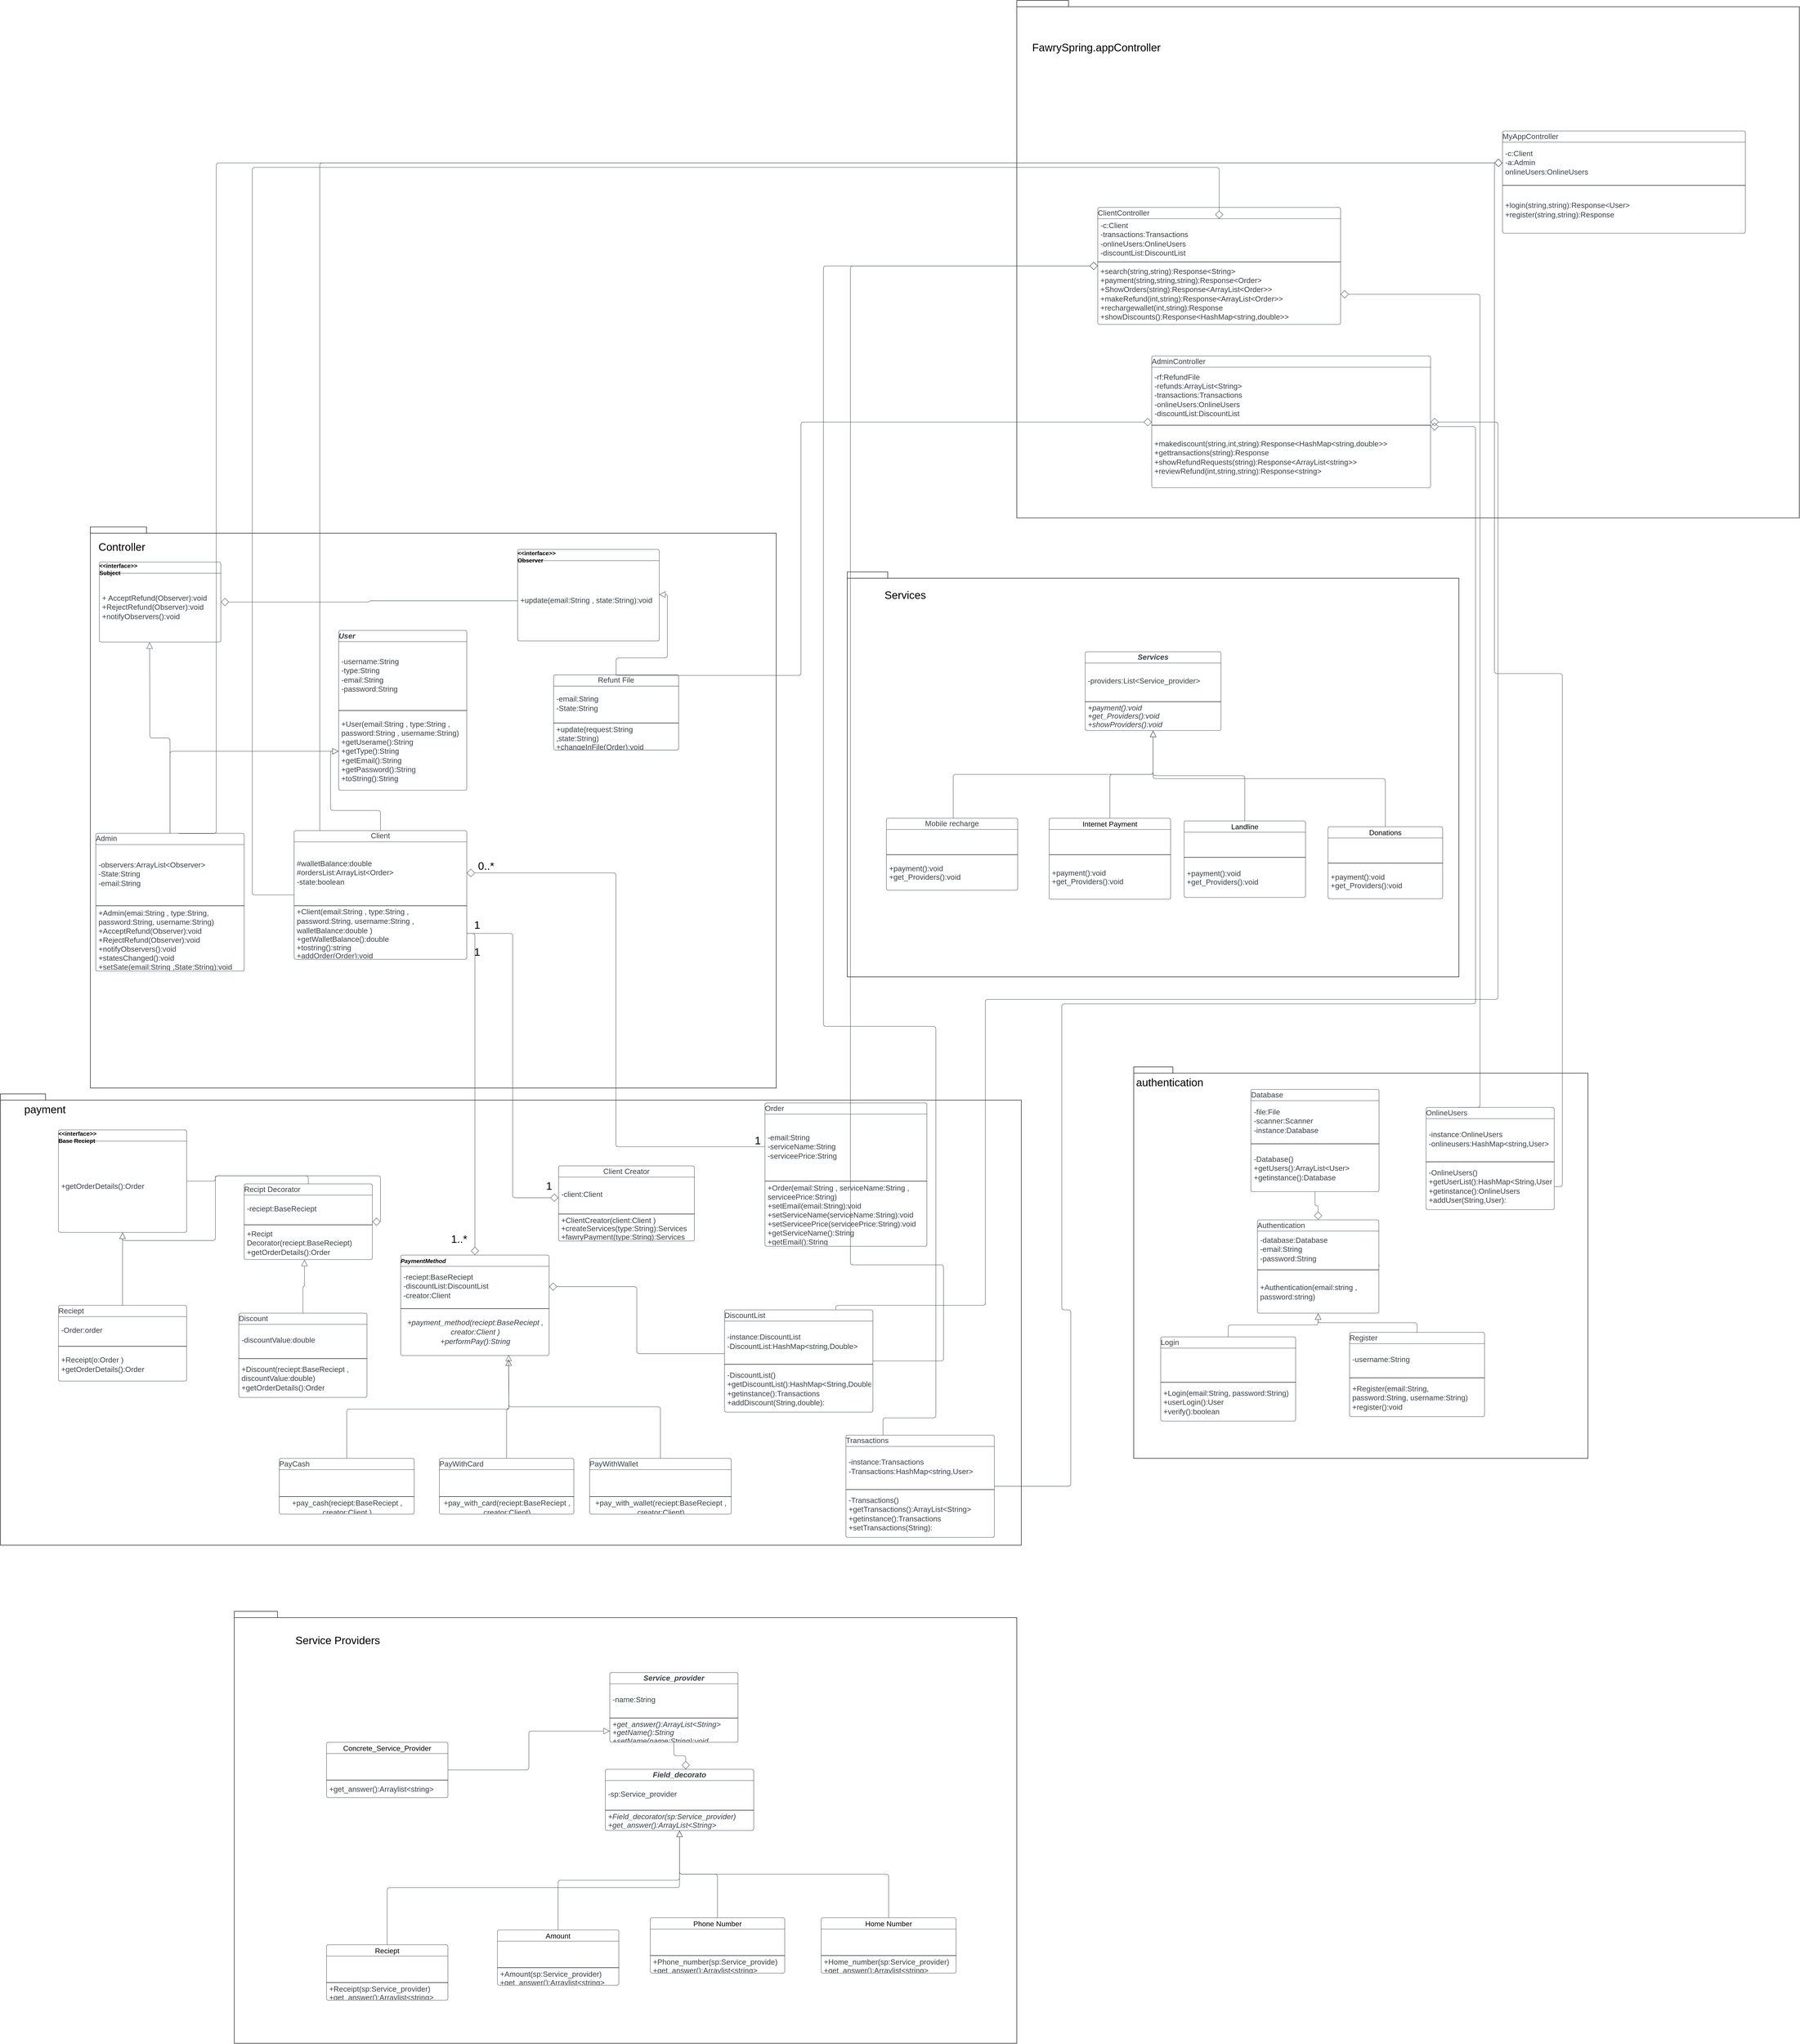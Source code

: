 <mxfile version="20.7.4" type="device"><diagram id="C5RBs43oDa-KdzZeNtuy" name="Page-1"><mxGraphModel dx="4097" dy="6836" grid="1" gridSize="10" guides="1" tooltips="1" connect="1" arrows="1" fold="1" page="1" pageScale="1" pageWidth="827" pageHeight="1169" math="0" shadow="0"><root><mxCell id="WIyWlLk6GJQsqaUBKTNV-0"/><mxCell id="WIyWlLk6GJQsqaUBKTNV-1" parent="WIyWlLk6GJQsqaUBKTNV-0"/><mxCell id="wEEpCbzFE4IzcsuiggGX-164" value="authentication&lt;br&gt;" style="shape=folder;fontStyle=1;spacingTop=10;tabWidth=40;tabHeight=14;tabPosition=left;html=1;" parent="WIyWlLk6GJQsqaUBKTNV-1" vertex="1"><mxGeometry x="2520" y="-1800" width="1010" height="870" as="geometry"/></mxCell><mxCell id="wEEpCbzFE4IzcsuiggGX-185" value="Database" style="html=1;overflow=block;blockSpacing=1;swimlane;childLayout=stackLayout;horizontal=1;horizontalStack=0;resizeParent=1;resizeParentMax=0;resizeLast=0;collapsible=0;fontStyle=0;marginBottom=0;swimlaneFillColor=#ffffff;startSize=25;whiteSpace=wrap;fontSize=16.7;fontColor=#3a414a;align=left;spacing=0;strokeColor=#3a414a;strokeOpacity=100;rounded=1;absoluteArcSize=1;arcSize=9;strokeWidth=0.8;" parent="WIyWlLk6GJQsqaUBKTNV-1" vertex="1"><mxGeometry x="2780.5" y="-1750" width="285" height="227.25" as="geometry"/></mxCell><mxCell id="wEEpCbzFE4IzcsuiggGX-186" value="-file:File&#10;-scanner:Scanner&#10;-instance:Database" style="part=1;html=1;resizeHeight=0;strokeColor=none;fillColor=none;align=left;verticalAlign=middle;spacingLeft=4;spacingRight=4;overflow=hidden;rotatable=0;points=[[0,0.5],[1,0.5]];portConstraint=eastwest;swimlaneFillColor=#ffffff;strokeOpacity=100;whiteSpace=wrap;fontSize=16.7;fontColor=#3a414a;" parent="wEEpCbzFE4IzcsuiggGX-185" vertex="1"><mxGeometry y="25" width="285" height="92" as="geometry"/></mxCell><mxCell id="wEEpCbzFE4IzcsuiggGX-187" value="" style="line;strokeWidth=1;fillColor=none;align=left;verticalAlign=middle;spacingTop=-1;spacingLeft=3;spacingRight=3;rotatable=0;labelPosition=right;points=[];portConstraint=eastwest;" parent="wEEpCbzFE4IzcsuiggGX-185" vertex="1"><mxGeometry y="117" width="285" height="8" as="geometry"/></mxCell><mxCell id="wEEpCbzFE4IzcsuiggGX-188" value="-Database()&#10;+getUsers():ArrayList&amp;lt;User&amp;gt;&#10;+getinstance():Database" style="part=1;html=1;resizeHeight=0;strokeColor=none;fillColor=none;align=left;verticalAlign=middle;spacingLeft=4;spacingRight=4;overflow=hidden;rotatable=0;points=[[0,0.5],[1,0.5]];portConstraint=eastwest;swimlaneFillColor=#ffffff;strokeOpacity=100;whiteSpace=wrap;fontSize=16.7;fontColor=#3a414a;" parent="wEEpCbzFE4IzcsuiggGX-185" vertex="1"><mxGeometry y="125" width="285" height="102.25" as="geometry"/></mxCell><mxCell id="wEEpCbzFE4IzcsuiggGX-189" value="Authentication" style="html=1;overflow=block;blockSpacing=1;swimlane;childLayout=stackLayout;horizontal=1;horizontalStack=0;resizeParent=1;resizeParentMax=0;resizeLast=0;collapsible=0;fontStyle=0;marginBottom=0;swimlaneFillColor=#ffffff;startSize=25;whiteSpace=wrap;fontSize=16.7;fontColor=#3a414a;align=left;spacing=0;strokeColor=#3a414a;strokeOpacity=100;rounded=1;absoluteArcSize=1;arcSize=9;strokeWidth=0.8;" parent="WIyWlLk6GJQsqaUBKTNV-1" vertex="1"><mxGeometry x="2795" y="-1460" width="270" height="207.25" as="geometry"/></mxCell><mxCell id="wEEpCbzFE4IzcsuiggGX-190" value="-database:Database&#10;-email:String&#10;-password:String" style="part=1;html=1;resizeHeight=0;strokeColor=none;fillColor=none;align=left;verticalAlign=middle;spacingLeft=4;spacingRight=4;overflow=hidden;rotatable=0;points=[[0,0.5],[1,0.5]];portConstraint=eastwest;swimlaneFillColor=#ffffff;strokeOpacity=100;whiteSpace=wrap;fontSize=16.7;fontColor=#3a414a;" parent="wEEpCbzFE4IzcsuiggGX-189" vertex="1"><mxGeometry y="25" width="270" height="82" as="geometry"/></mxCell><mxCell id="wEEpCbzFE4IzcsuiggGX-191" value="" style="line;strokeWidth=1;fillColor=none;align=left;verticalAlign=middle;spacingTop=-1;spacingLeft=3;spacingRight=3;rotatable=0;labelPosition=right;points=[];portConstraint=eastwest;" parent="wEEpCbzFE4IzcsuiggGX-189" vertex="1"><mxGeometry y="107" width="270" height="8" as="geometry"/></mxCell><mxCell id="wEEpCbzFE4IzcsuiggGX-192" value="+Authentication(email:string , password:string)" style="part=1;html=1;resizeHeight=0;strokeColor=none;fillColor=none;align=left;verticalAlign=middle;spacingLeft=4;spacingRight=4;overflow=hidden;rotatable=0;points=[[0,0.5],[1,0.5]];portConstraint=eastwest;swimlaneFillColor=#ffffff;strokeOpacity=100;whiteSpace=wrap;fontSize=16.7;fontColor=#3a414a;" parent="wEEpCbzFE4IzcsuiggGX-189" vertex="1"><mxGeometry y="115" width="270" height="92.25" as="geometry"/></mxCell><UserObject label="" lucidchartObjectId="S2_.IScCjajF" id="wEEpCbzFE4IzcsuiggGX-193"><mxCell style="html=1;jettySize=18;whiteSpace=wrap;fontSize=13;strokeColor=#3a414a;strokeOpacity=100;strokeWidth=0.8;rounded=1;arcSize=12;edgeStyle=orthogonalEdgeStyle;startArrow=none;endArrow=diamond;endFill=0;endSize=16;exitX=0.5;exitY=1.002;exitPerimeter=0;entryX=0.5;entryY=-0.002;entryPerimeter=0;" parent="WIyWlLk6GJQsqaUBKTNV-1" source="wEEpCbzFE4IzcsuiggGX-185" target="wEEpCbzFE4IzcsuiggGX-189" edge="1"><mxGeometry width="100" height="100" relative="1" as="geometry"><Array as="points"/></mxGeometry></mxCell></UserObject><mxCell id="wEEpCbzFE4IzcsuiggGX-194" value="Login" style="html=1;overflow=block;blockSpacing=1;swimlane;childLayout=stackLayout;horizontal=1;horizontalStack=0;resizeParent=1;resizeParentMax=0;resizeLast=0;collapsible=0;fontStyle=0;marginBottom=0;swimlaneFillColor=#ffffff;startSize=25;whiteSpace=wrap;fontSize=16.7;fontColor=#3a414a;align=left;spacing=0;strokeColor=#3a414a;strokeOpacity=100;rounded=1;absoluteArcSize=1;arcSize=9;strokeWidth=0.8;" parent="WIyWlLk6GJQsqaUBKTNV-1" vertex="1"><mxGeometry x="2580" y="-1200" width="300" height="187.25" as="geometry"/></mxCell><mxCell id="wEEpCbzFE4IzcsuiggGX-195" value="" style="part=1;html=1;resizeHeight=0;strokeColor=none;fillColor=none;align=left;verticalAlign=middle;spacingLeft=4;spacingRight=4;overflow=hidden;rotatable=0;points=[[0,0.5],[1,0.5]];portConstraint=eastwest;swimlaneFillColor=#ffffff;strokeOpacity=100;whiteSpace=wrap;fontSize=13;" parent="wEEpCbzFE4IzcsuiggGX-194" vertex="1"><mxGeometry y="25" width="300" height="72" as="geometry"/></mxCell><mxCell id="wEEpCbzFE4IzcsuiggGX-196" value="" style="line;strokeWidth=1;fillColor=none;align=left;verticalAlign=middle;spacingTop=-1;spacingLeft=3;spacingRight=3;rotatable=0;labelPosition=right;points=[];portConstraint=eastwest;" parent="wEEpCbzFE4IzcsuiggGX-194" vertex="1"><mxGeometry y="97" width="300" height="8" as="geometry"/></mxCell><mxCell id="wEEpCbzFE4IzcsuiggGX-197" value="+Login(email:String, password:String)&#10;+userLogin():User&#10;+verify():boolean" style="part=1;html=1;resizeHeight=0;strokeColor=none;fillColor=none;align=left;verticalAlign=middle;spacingLeft=4;spacingRight=4;overflow=hidden;rotatable=0;points=[[0,0.5],[1,0.5]];portConstraint=eastwest;swimlaneFillColor=#ffffff;strokeOpacity=100;whiteSpace=wrap;fontSize=16.7;fontColor=#3a414a;" parent="wEEpCbzFE4IzcsuiggGX-194" vertex="1"><mxGeometry y="105" width="300" height="82.25" as="geometry"/></mxCell><mxCell id="wEEpCbzFE4IzcsuiggGX-198" value="Register" style="html=1;overflow=block;blockSpacing=1;swimlane;childLayout=stackLayout;horizontal=1;horizontalStack=0;resizeParent=1;resizeParentMax=0;resizeLast=0;collapsible=0;fontStyle=0;marginBottom=0;swimlaneFillColor=#ffffff;startSize=25;whiteSpace=wrap;fontSize=16.7;fontColor=#3a414a;align=left;spacing=0;strokeColor=#3a414a;strokeOpacity=100;rounded=1;absoluteArcSize=1;arcSize=9;strokeWidth=0.8;" parent="WIyWlLk6GJQsqaUBKTNV-1" vertex="1"><mxGeometry x="3000" y="-1210" width="300" height="187.25" as="geometry"/></mxCell><mxCell id="wEEpCbzFE4IzcsuiggGX-199" value="-username:String" style="part=1;html=1;resizeHeight=0;strokeColor=none;fillColor=none;align=left;verticalAlign=middle;spacingLeft=4;spacingRight=4;overflow=hidden;rotatable=0;points=[[0,0.5],[1,0.5]];portConstraint=eastwest;swimlaneFillColor=#ffffff;strokeOpacity=100;whiteSpace=wrap;fontSize=16.7;fontColor=#3a414a;" parent="wEEpCbzFE4IzcsuiggGX-198" vertex="1"><mxGeometry y="25" width="300" height="72" as="geometry"/></mxCell><mxCell id="wEEpCbzFE4IzcsuiggGX-200" value="" style="line;strokeWidth=1;fillColor=none;align=left;verticalAlign=middle;spacingTop=-1;spacingLeft=3;spacingRight=3;rotatable=0;labelPosition=right;points=[];portConstraint=eastwest;" parent="wEEpCbzFE4IzcsuiggGX-198" vertex="1"><mxGeometry y="97" width="300" height="8" as="geometry"/></mxCell><mxCell id="wEEpCbzFE4IzcsuiggGX-201" value="+Register(email:String, password:String, username:String)&#10;+register():void" style="part=1;html=1;resizeHeight=0;strokeColor=none;fillColor=none;align=left;verticalAlign=middle;spacingLeft=4;spacingRight=4;overflow=hidden;rotatable=0;points=[[0,0.5],[1,0.5]];portConstraint=eastwest;swimlaneFillColor=#ffffff;strokeOpacity=100;whiteSpace=wrap;fontSize=16.7;fontColor=#3a414a;" parent="wEEpCbzFE4IzcsuiggGX-198" vertex="1"><mxGeometry y="105" width="300" height="82.25" as="geometry"/></mxCell><UserObject label="" lucidchartObjectId="-3_.beM204FV" id="wEEpCbzFE4IzcsuiggGX-202"><mxCell style="html=1;jettySize=18;whiteSpace=wrap;fontSize=13;strokeColor=#3a414a;strokeOpacity=100;strokeWidth=0.8;rounded=1;arcSize=12;edgeStyle=orthogonalEdgeStyle;startArrow=none;endArrow=block;endFill=0;endSize=12;exitX=0.5;exitY=-0.002;exitPerimeter=0;entryX=0.5;entryY=1.002;entryPerimeter=0;" parent="WIyWlLk6GJQsqaUBKTNV-1" source="wEEpCbzFE4IzcsuiggGX-194" target="wEEpCbzFE4IzcsuiggGX-189" edge="1"><mxGeometry width="100" height="100" relative="1" as="geometry"><Array as="points"/></mxGeometry></mxCell></UserObject><UserObject label="" lucidchartObjectId="d4_.tH3rTn_k" id="wEEpCbzFE4IzcsuiggGX-203"><mxCell style="html=1;jettySize=18;whiteSpace=wrap;fontSize=13;strokeColor=#3a414a;strokeOpacity=100;strokeWidth=0.8;rounded=1;arcSize=12;edgeStyle=orthogonalEdgeStyle;startArrow=none;endArrow=block;endFill=0;endSize=12;exitX=0.5;exitY=-0.002;exitPerimeter=0;entryX=0.5;entryY=1.002;entryPerimeter=0;" parent="WIyWlLk6GJQsqaUBKTNV-1" source="wEEpCbzFE4IzcsuiggGX-198" target="wEEpCbzFE4IzcsuiggGX-189" edge="1"><mxGeometry width="100" height="100" relative="1" as="geometry"><Array as="points"/></mxGeometry></mxCell></UserObject><mxCell id="wEEpCbzFE4IzcsuiggGX-204" value="" style="shape=folder;fontStyle=1;spacingTop=10;tabWidth=40;tabHeight=14;tabPosition=left;html=1;" parent="WIyWlLk6GJQsqaUBKTNV-1" vertex="1"><mxGeometry x="200" y="-3000" width="1525" height="1247" as="geometry"/></mxCell><mxCell id="wEEpCbzFE4IzcsuiggGX-263" value="&amp;lt;&amp;lt;interface&amp;gt;&amp;gt;&#10;Subject" style="html=1;overflow=block;blockSpacing=1;swimlane;childLayout=stackLayout;horizontal=1;horizontalStack=0;resizeParent=1;resizeParentMax=0;resizeLast=0;collapsible=0;marginBottom=0;swimlaneFillColor=#ffffff;startSize=25;whiteSpace=wrap;fontSize=13;fontStyle=1;align=left;spacing=0;strokeColor=#3a414a;strokeOpacity=100;rounded=1;absoluteArcSize=1;arcSize=9;strokeWidth=0.8;" parent="WIyWlLk6GJQsqaUBKTNV-1" vertex="1"><mxGeometry x="220" y="-2922" width="270" height="177.75" as="geometry"/></mxCell><mxCell id="wEEpCbzFE4IzcsuiggGX-264" value="+ AcceptRefund(Observer):void&#10;+RejectRefund(Observer):void&#10;+notifyObservers():void" style="part=1;html=1;resizeHeight=0;strokeColor=none;fillColor=none;align=left;verticalAlign=middle;spacingLeft=4;spacingRight=4;overflow=hidden;rotatable=0;points=[[0,0.5],[1,0.5]];portConstraint=eastwest;swimlaneFillColor=#ffffff;strokeOpacity=100;whiteSpace=wrap;fontSize=16.7;fontColor=#3a414a;" parent="wEEpCbzFE4IzcsuiggGX-263" vertex="1"><mxGeometry y="25" width="270" height="152.75" as="geometry"/></mxCell><UserObject label="" lucidchartObjectId="lWZaARXtcApz" id="wEEpCbzFE4IzcsuiggGX-265"><mxCell style="html=1;jettySize=18;whiteSpace=wrap;fontSize=13;strokeColor=#3a414a;strokeOpacity=100;strokeWidth=0.8;rounded=1;arcSize=12;edgeStyle=orthogonalEdgeStyle;startArrow=none;endArrow=diamond;endFill=0;endSize=16;entryX=1.001;entryY=0.5;entryPerimeter=0;" parent="WIyWlLk6GJQsqaUBKTNV-1" source="wEEpCbzFE4IzcsuiggGX-267" target="wEEpCbzFE4IzcsuiggGX-263" edge="1"><mxGeometry width="100" height="100" relative="1" as="geometry"><Array as="points"/><mxPoint x="1609.685" y="-2304.313" as="sourcePoint"/></mxGeometry></mxCell></UserObject><mxCell id="wEEpCbzFE4IzcsuiggGX-266" value="&amp;lt;&amp;lt;interface&amp;gt;&amp;gt;&#10;Observer" style="html=1;overflow=block;blockSpacing=1;swimlane;childLayout=stackLayout;horizontal=1;horizontalStack=0;resizeParent=1;resizeParentMax=0;resizeLast=0;collapsible=0;marginBottom=0;swimlaneFillColor=#ffffff;startSize=25;whiteSpace=wrap;fontSize=13;fontStyle=1;align=left;spacing=0;strokeColor=#3a414a;strokeOpacity=100;rounded=1;absoluteArcSize=1;arcSize=9;strokeWidth=0.8;" parent="WIyWlLk6GJQsqaUBKTNV-1" vertex="1"><mxGeometry x="1150" y="-2950" width="315" height="203.375" as="geometry"/></mxCell><mxCell id="wEEpCbzFE4IzcsuiggGX-267" value="+update(email:String , state:String):void" style="part=1;html=1;resizeHeight=0;strokeColor=none;fillColor=none;align=left;verticalAlign=middle;spacingLeft=4;spacingRight=4;overflow=hidden;rotatable=0;points=[[0,0.5],[1,0.5]];portConstraint=eastwest;swimlaneFillColor=#ffffff;strokeOpacity=100;whiteSpace=wrap;fontSize=16.7;fontColor=#3a414a;" parent="wEEpCbzFE4IzcsuiggGX-266" vertex="1"><mxGeometry y="25" width="315" height="178.375" as="geometry"/></mxCell><mxCell id="wEEpCbzFE4IzcsuiggGX-268" value="Admin" style="html=1;overflow=block;blockSpacing=1;swimlane;childLayout=stackLayout;horizontal=1;horizontalStack=0;resizeParent=1;resizeParentMax=0;resizeLast=0;collapsible=0;fontStyle=0;marginBottom=0;swimlaneFillColor=#ffffff;startSize=25;whiteSpace=wrap;fontSize=16.7;fontColor=#3a414a;align=left;spacing=0;strokeColor=#3a414a;strokeOpacity=100;rounded=1;absoluteArcSize=1;arcSize=9;strokeWidth=0.8;" parent="WIyWlLk6GJQsqaUBKTNV-1" vertex="1"><mxGeometry x="212" y="-2319.11" width="330" height="306.25" as="geometry"/></mxCell><mxCell id="wEEpCbzFE4IzcsuiggGX-269" value="-observers:ArrayList&amp;lt;Observer&amp;gt;&#10;-State:String&#10;-email:String" style="part=1;html=1;resizeHeight=0;strokeColor=none;fillColor=none;align=left;verticalAlign=middle;spacingLeft=4;spacingRight=4;overflow=hidden;rotatable=0;points=[[0,0.5],[1,0.5]];portConstraint=eastwest;swimlaneFillColor=#ffffff;strokeOpacity=100;whiteSpace=wrap;fontSize=16.7;fontColor=#3a414a;" parent="wEEpCbzFE4IzcsuiggGX-268" vertex="1"><mxGeometry y="25" width="330" height="132" as="geometry"/></mxCell><mxCell id="wEEpCbzFE4IzcsuiggGX-270" value="" style="line;strokeWidth=1;fillColor=none;align=left;verticalAlign=middle;spacingTop=-1;spacingLeft=3;spacingRight=3;rotatable=0;labelPosition=right;points=[];portConstraint=eastwest;" parent="wEEpCbzFE4IzcsuiggGX-268" vertex="1"><mxGeometry y="157" width="330" height="8" as="geometry"/></mxCell><mxCell id="wEEpCbzFE4IzcsuiggGX-271" value="+Admin(emai:String , type:String, password:String, username:String)&#10;+AcceptRefund(Observer):void&#10;+RejectRefund(Observer):void&#10;+notifyObservers():void&#10;+statesChanged():void&#10;+setSate(email:String ,State:String):void" style="part=1;html=1;resizeHeight=0;strokeColor=none;fillColor=none;align=left;verticalAlign=middle;spacingLeft=4;spacingRight=4;overflow=hidden;rotatable=0;points=[[0,0.5],[1,0.5]];portConstraint=eastwest;swimlaneFillColor=#ffffff;strokeOpacity=100;whiteSpace=wrap;fontSize=16.7;fontColor=#3a414a;" parent="wEEpCbzFE4IzcsuiggGX-268" vertex="1"><mxGeometry y="165" width="330" height="141.25" as="geometry"/></mxCell><UserObject label="" lucidchartObjectId="Zp_.QqlQfO-g" id="wEEpCbzFE4IzcsuiggGX-272"><mxCell style="html=1;jettySize=18;whiteSpace=wrap;fontSize=13;strokeColor=#3a414a;strokeOpacity=100;strokeWidth=0.8;rounded=1;arcSize=12;edgeStyle=orthogonalEdgeStyle;startArrow=none;endArrow=block;endFill=0;endSize=12;exitX=0.5;exitY=-0.001;exitPerimeter=0;" parent="WIyWlLk6GJQsqaUBKTNV-1" source="wEEpCbzFE4IzcsuiggGX-268" target="wEEpCbzFE4IzcsuiggGX-281" edge="1"><mxGeometry width="100" height="100" relative="1" as="geometry"><Array as="points"/><mxPoint x="845.5" y="-2398.505" as="targetPoint"/></mxGeometry></mxCell></UserObject><mxCell id="wEEpCbzFE4IzcsuiggGX-273" value="Client" style="html=1;overflow=block;blockSpacing=1;swimlane;childLayout=stackLayout;horizontal=1;horizontalStack=0;resizeParent=1;resizeParentMax=0;resizeLast=0;collapsible=0;fontStyle=0;marginBottom=0;swimlaneFillColor=#ffffff;startSize=25;whiteSpace=wrap;fontSize=16.7;fontColor=#3a414a;spacing=0;strokeColor=#3a414a;strokeOpacity=100;rounded=1;absoluteArcSize=1;arcSize=9;strokeWidth=0.8;" parent="WIyWlLk6GJQsqaUBKTNV-1" vertex="1"><mxGeometry x="653" y="-2325.11" width="384" height="286" as="geometry"/></mxCell><mxCell id="wEEpCbzFE4IzcsuiggGX-274" value="#walletBalance:double&lt;br&gt;#ordersList:ArrayList&amp;lt;Order&amp;gt;&lt;br&gt;-state:boolean" style="part=1;html=1;resizeHeight=0;strokeColor=none;fillColor=none;align=left;verticalAlign=middle;spacingLeft=4;spacingRight=4;overflow=hidden;rotatable=0;points=[[0,0.5],[1,0.5]];portConstraint=eastwest;swimlaneFillColor=#ffffff;strokeOpacity=100;whiteSpace=wrap;fontSize=16.7;fontColor=#3a414a;" parent="wEEpCbzFE4IzcsuiggGX-273" vertex="1"><mxGeometry y="25" width="384" height="138" as="geometry"/></mxCell><mxCell id="wEEpCbzFE4IzcsuiggGX-275" value="" style="line;strokeWidth=1;fillColor=none;align=left;verticalAlign=middle;spacingTop=-1;spacingLeft=3;spacingRight=3;rotatable=0;labelPosition=right;points=[];portConstraint=eastwest;" parent="wEEpCbzFE4IzcsuiggGX-273" vertex="1"><mxGeometry y="163" width="384" height="8" as="geometry"/></mxCell><mxCell id="wEEpCbzFE4IzcsuiggGX-276" value="&lt;div style=&quot;display: flex; justify-content: flex-start; text-align: left; align-items: baseline; font-size: 0; line-height: 1.25;margin-top: -2px;&quot;&gt;&lt;span&gt;&lt;span style=&quot;font-size:16.7px;color:#3a414a;&quot;&gt;+Client(email:String , type:String , password:String, username:String , walletBalance:double )&#10;&lt;/span&gt;&lt;/span&gt;&lt;/div&gt;&lt;div style=&quot;display: flex; justify-content: flex-start; text-align: left; align-items: baseline; font-size: 0; line-height: 1.25;margin-top: -2px;&quot;&gt;&lt;span&gt;&lt;span style=&quot;font-size:16.7px;color:#3a414a;&quot;&gt;+getWalletBalance():double&#10;&lt;/span&gt;&lt;/span&gt;&lt;/div&gt;&lt;div style=&quot;display: flex; justify-content: flex-start; text-align: left; align-items: baseline; font-size: 0; line-height: 1.25;margin-top: -2px;&quot;&gt;&lt;span&gt;&lt;span style=&quot;font-size:16.7px;color:#3a414a;&quot;&gt;+tostring():string&#10;&lt;/span&gt;&lt;/span&gt;&lt;/div&gt;&lt;div style=&quot;display: flex; justify-content: flex-start; text-align: left; align-items: baseline; font-size: 0; line-height: 1.25;margin-top: -2px;&quot;&gt;&lt;span&gt;&lt;span style=&quot;font-size:16.7px;color:#3a414a;&quot;&gt;+addOrder(Order):void&#10;&lt;/span&gt;&lt;/span&gt;&lt;/div&gt;&lt;div style=&quot;display: flex; justify-content: flex-start; text-align: left; align-items: baseline; font-size: 0; line-height: 1.25;margin-top: -2px;&quot;&gt;&lt;span&gt;&lt;span style=&quot;font-size:16.7px;color:#3a414a;&quot;&gt;+getOrderlist():ArrayList&amp;lt;Order&amp;gt;&#10;&lt;/span&gt;&lt;/span&gt;&lt;/div&gt;&lt;div style=&quot;display: flex; justify-content: flex-start; text-align: left; align-items: baseline; font-size: 0; line-height: 1.25;margin-top: -2px;&quot;&gt;&lt;span&gt;&lt;span style=&quot;font-size:16.7px;color:#3a414a;&quot;&gt;+setWalletBalance(double):void&lt;/span&gt;&lt;/span&gt;&lt;/div&gt;" style="part=1;html=1;resizeHeight=0;strokeColor=none;fillColor=none;verticalAlign=middle;spacingLeft=4;spacingRight=4;overflow=hidden;rotatable=0;points=[[0,0.5],[1,0.5]];portConstraint=eastwest;swimlaneFillColor=#ffffff;strokeOpacity=100;whiteSpace=wrap;fontSize=16.7;fontColor=#3a414a;align=left;" parent="wEEpCbzFE4IzcsuiggGX-273" vertex="1"><mxGeometry y="171" width="384" height="115" as="geometry"/></mxCell><UserObject label="" lucidchartObjectId="nxZapaATEoE2" id="wEEpCbzFE4IzcsuiggGX-277"><mxCell style="html=1;jettySize=18;whiteSpace=wrap;fontSize=13;strokeColor=#3a414a;strokeOpacity=100;strokeWidth=0.8;rounded=1;arcSize=12;edgeStyle=orthogonalEdgeStyle;startArrow=none;endArrow=block;endFill=0;endSize=12;exitX=0.5;exitY=-0.001;exitPerimeter=0;entryX=0.599;entryY=1.005;entryPerimeter=0;entryDx=0;entryDy=0;" parent="WIyWlLk6GJQsqaUBKTNV-1" source="wEEpCbzFE4IzcsuiggGX-268" edge="1"><mxGeometry width="100" height="100" relative="1" as="geometry"><Array as="points"/><mxPoint x="331.73" y="-2743.486" as="targetPoint"/></mxGeometry></mxCell></UserObject><mxCell id="wEEpCbzFE4IzcsuiggGX-278" value="User" style="html=1;overflow=block;blockSpacing=1;swimlane;childLayout=stackLayout;horizontal=1;horizontalStack=0;resizeParent=1;resizeParentMax=0;resizeLast=0;collapsible=0;marginBottom=0;swimlaneFillColor=#ffffff;startSize=25;whiteSpace=wrap;fontSize=16.7;fontColor=#3a414a;fontStyle=3;align=left;spacing=0;strokeColor=#3a414a;strokeOpacity=100;rounded=1;absoluteArcSize=1;arcSize=9;strokeWidth=0.8;" parent="WIyWlLk6GJQsqaUBKTNV-1" vertex="1"><mxGeometry x="752" y="-2770" width="285" height="355.25" as="geometry"/></mxCell><mxCell id="wEEpCbzFE4IzcsuiggGX-279" value="-username:String&#10;-type:String&#10;-email:String&#10;-password:String" style="part=1;html=1;resizeHeight=0;strokeColor=none;fillColor=none;align=left;verticalAlign=middle;spacingLeft=4;spacingRight=4;overflow=hidden;rotatable=0;points=[[0,0.5],[1,0.5]];portConstraint=eastwest;swimlaneFillColor=#ffffff;strokeOpacity=100;whiteSpace=wrap;fontSize=16.7;fontColor=#3a414a;" parent="wEEpCbzFE4IzcsuiggGX-278" vertex="1"><mxGeometry y="25" width="285" height="149" as="geometry"/></mxCell><mxCell id="wEEpCbzFE4IzcsuiggGX-280" value="" style="line;strokeWidth=1;fillColor=none;align=left;verticalAlign=middle;spacingTop=-1;spacingLeft=3;spacingRight=3;rotatable=0;labelPosition=right;points=[];portConstraint=eastwest;" parent="wEEpCbzFE4IzcsuiggGX-278" vertex="1"><mxGeometry y="174" width="285" height="8" as="geometry"/></mxCell><mxCell id="wEEpCbzFE4IzcsuiggGX-281" value="+User(email:String , type:String , password:String , username:String)&#10;+getUserame():String&#10;+getType():String&#10;+getEmail():String&#10;+getPassword():String&#10;+toString():String" style="part=1;html=1;resizeHeight=0;strokeColor=none;fillColor=none;align=left;verticalAlign=middle;spacingLeft=4;spacingRight=4;overflow=hidden;rotatable=0;points=[[0,0.5],[1,0.5]];portConstraint=eastwest;swimlaneFillColor=#ffffff;strokeOpacity=100;whiteSpace=wrap;fontSize=16.7;fontColor=#3a414a;" parent="wEEpCbzFE4IzcsuiggGX-278" vertex="1"><mxGeometry y="182" width="285" height="173.25" as="geometry"/></mxCell><UserObject label="" lucidchartObjectId="Zp_.QqlQfO-g" id="wEEpCbzFE4IzcsuiggGX-283"><mxCell style="html=1;jettySize=18;whiteSpace=wrap;fontSize=13;strokeColor=#3a414a;strokeOpacity=100;strokeWidth=0.8;rounded=1;arcSize=12;edgeStyle=orthogonalEdgeStyle;startArrow=none;endArrow=block;endFill=0;endSize=12;" parent="WIyWlLk6GJQsqaUBKTNV-1" source="wEEpCbzFE4IzcsuiggGX-273" target="wEEpCbzFE4IzcsuiggGX-281" edge="1"><mxGeometry width="100" height="100" relative="1" as="geometry"><Array as="points"/><mxPoint x="762" y="-2491.4" as="targetPoint"/><mxPoint x="405" y="-2309.416" as="sourcePoint"/></mxGeometry></mxCell></UserObject><mxCell id="wEEpCbzFE4IzcsuiggGX-289" value="Refunt File" style="html=1;overflow=block;blockSpacing=1;swimlane;childLayout=stackLayout;horizontal=1;horizontalStack=0;resizeParent=1;resizeParentMax=0;resizeLast=0;collapsible=0;fontStyle=0;marginBottom=0;swimlaneFillColor=#ffffff;startSize=25;whiteSpace=wrap;fontSize=16.7;fontColor=#3a414a;spacing=0;strokeColor=#3a414a;strokeOpacity=100;rounded=1;absoluteArcSize=1;arcSize=9;strokeWidth=0.8;" parent="WIyWlLk6GJQsqaUBKTNV-1" vertex="1"><mxGeometry x="1230" y="-2671.2" width="278" height="167" as="geometry"/></mxCell><mxCell id="wEEpCbzFE4IzcsuiggGX-290" value="-email:String&#10;-State:String" style="part=1;html=1;resizeHeight=0;strokeColor=none;fillColor=none;align=left;verticalAlign=middle;spacingLeft=4;spacingRight=4;overflow=hidden;rotatable=0;points=[[0,0.5],[1,0.5]];portConstraint=eastwest;swimlaneFillColor=#ffffff;strokeOpacity=100;whiteSpace=wrap;fontSize=16.7;fontColor=#3a414a;" parent="wEEpCbzFE4IzcsuiggGX-289" vertex="1"><mxGeometry y="25" width="278" height="78" as="geometry"/></mxCell><mxCell id="wEEpCbzFE4IzcsuiggGX-291" value="" style="line;strokeWidth=1;fillColor=none;align=left;verticalAlign=middle;spacingTop=-1;spacingLeft=3;spacingRight=3;rotatable=0;labelPosition=right;points=[];portConstraint=eastwest;" parent="wEEpCbzFE4IzcsuiggGX-289" vertex="1"><mxGeometry y="103" width="278" height="8" as="geometry"/></mxCell><mxCell id="wEEpCbzFE4IzcsuiggGX-292" value="&lt;div style=&quot;display: flex; justify-content: flex-start; text-align: left; align-items: baseline; font-size: 0; line-height: 1.25;margin-top: -2px;&quot;&gt;&lt;span&gt;&lt;span style=&quot;font-size:16.7px;color:#3a414a;&quot;&gt;+update(request:String ,state:String)&#10;&lt;/span&gt;&lt;/span&gt;&lt;/div&gt;&lt;div style=&quot;display: flex; justify-content: flex-start; text-align: left; align-items: baseline; font-size: 0; line-height: 1.25;margin-top: -2px;&quot;&gt;&lt;span&gt;&lt;span style=&quot;font-size:16.7px;color:#3a414a;&quot;&gt;+changeInFile(Order):void&lt;/span&gt;&lt;/span&gt;&lt;/div&gt;" style="part=1;html=1;resizeHeight=0;strokeColor=none;fillColor=none;verticalAlign=middle;spacingLeft=4;spacingRight=4;overflow=hidden;rotatable=0;points=[[0,0.5],[1,0.5]];portConstraint=eastwest;swimlaneFillColor=#ffffff;strokeOpacity=100;whiteSpace=wrap;fontSize=16.7;fontColor=#3a414a;align=left;" parent="wEEpCbzFE4IzcsuiggGX-289" vertex="1"><mxGeometry y="111" width="278" height="56" as="geometry"/></mxCell><UserObject label="" lucidchartObjectId="2VZaFH~6WH5x" id="wEEpCbzFE4IzcsuiggGX-293"><mxCell style="html=1;jettySize=18;whiteSpace=wrap;fontSize=13;strokeColor=#3a414a;strokeOpacity=100;strokeWidth=0.8;rounded=1;arcSize=12;edgeStyle=orthogonalEdgeStyle;startArrow=none;endArrow=block;endFill=0;endSize=12;exitX=0.5;exitY=-0.002;exitPerimeter=0;entryX=0.999;entryY=0.422;entryDx=0;entryDy=0;entryPerimeter=0;" parent="WIyWlLk6GJQsqaUBKTNV-1" source="wEEpCbzFE4IzcsuiggGX-289" target="wEEpCbzFE4IzcsuiggGX-267" edge="1"><mxGeometry width="100" height="100" relative="1" as="geometry"><Array as="points"/><mxPoint x="1465" y="-3049.997" as="targetPoint"/></mxGeometry></mxCell></UserObject><mxCell id="wEEpCbzFE4IzcsuiggGX-298" value="package" style="shape=folder;fontStyle=1;spacingTop=10;tabWidth=40;tabHeight=14;tabPosition=left;html=1;" parent="WIyWlLk6GJQsqaUBKTNV-1" vertex="1"><mxGeometry y="-1740" width="2270" height="1003" as="geometry"/></mxCell><mxCell id="wEEpCbzFE4IzcsuiggGX-299" value="&amp;lt;&amp;lt;interface&amp;gt;&amp;gt;&#10;Base Reciept" style="html=1;overflow=block;blockSpacing=1;swimlane;childLayout=stackLayout;horizontal=1;horizontalStack=0;resizeParent=1;resizeParentMax=0;resizeLast=0;collapsible=0;marginBottom=0;swimlaneFillColor=#ffffff;startSize=25;whiteSpace=wrap;fontSize=13;fontStyle=1;align=left;spacing=0;strokeColor=#3a414a;strokeOpacity=100;rounded=1;absoluteArcSize=1;arcSize=9;strokeWidth=0.8;" parent="WIyWlLk6GJQsqaUBKTNV-1" vertex="1"><mxGeometry x="129" y="-1660" width="285" height="227.75" as="geometry"/></mxCell><mxCell id="wEEpCbzFE4IzcsuiggGX-300" value="+getOrderDetails():Order" style="part=1;html=1;resizeHeight=0;strokeColor=none;fillColor=none;align=left;verticalAlign=middle;spacingLeft=4;spacingRight=4;overflow=hidden;rotatable=0;points=[[0,0.5],[1,0.5]];portConstraint=eastwest;swimlaneFillColor=#ffffff;strokeOpacity=100;whiteSpace=wrap;fontSize=16.7;fontColor=#3a414a;" parent="wEEpCbzFE4IzcsuiggGX-299" vertex="1"><mxGeometry y="25" width="285" height="202.75" as="geometry"/></mxCell><mxCell id="wEEpCbzFE4IzcsuiggGX-301" value="Reciept" style="html=1;overflow=block;blockSpacing=1;swimlane;childLayout=stackLayout;horizontal=1;horizontalStack=0;resizeParent=1;resizeParentMax=0;resizeLast=0;collapsible=0;fontStyle=0;marginBottom=0;swimlaneFillColor=#ffffff;startSize=25;whiteSpace=wrap;fontSize=16.7;fontColor=#3a414a;align=left;spacing=0;strokeColor=#3a414a;strokeOpacity=100;rounded=1;absoluteArcSize=1;arcSize=9;strokeWidth=0.8;" parent="WIyWlLk6GJQsqaUBKTNV-1" vertex="1"><mxGeometry x="129" y="-1270" width="285" height="168.25" as="geometry"/></mxCell><mxCell id="wEEpCbzFE4IzcsuiggGX-302" value="-Order:order" style="part=1;html=1;resizeHeight=0;strokeColor=none;fillColor=none;align=left;verticalAlign=middle;spacingLeft=4;spacingRight=4;overflow=hidden;rotatable=0;points=[[0,0.5],[1,0.5]];portConstraint=eastwest;swimlaneFillColor=#ffffff;strokeOpacity=100;whiteSpace=wrap;fontSize=16.7;fontColor=#3a414a;" parent="wEEpCbzFE4IzcsuiggGX-301" vertex="1"><mxGeometry y="25" width="285" height="62" as="geometry"/></mxCell><mxCell id="wEEpCbzFE4IzcsuiggGX-303" value="" style="line;strokeWidth=1;fillColor=none;align=left;verticalAlign=middle;spacingTop=-1;spacingLeft=3;spacingRight=3;rotatable=0;labelPosition=right;points=[];portConstraint=eastwest;" parent="wEEpCbzFE4IzcsuiggGX-301" vertex="1"><mxGeometry y="87" width="285" height="8" as="geometry"/></mxCell><mxCell id="wEEpCbzFE4IzcsuiggGX-304" value="+Receipt(o:Order )&#10;+getOrderDetails():Order" style="part=1;html=1;resizeHeight=0;strokeColor=none;fillColor=none;align=left;verticalAlign=middle;spacingLeft=4;spacingRight=4;overflow=hidden;rotatable=0;points=[[0,0.5],[1,0.5]];portConstraint=eastwest;swimlaneFillColor=#ffffff;strokeOpacity=100;whiteSpace=wrap;fontSize=16.7;fontColor=#3a414a;" parent="wEEpCbzFE4IzcsuiggGX-301" vertex="1"><mxGeometry y="95" width="285" height="73.25" as="geometry"/></mxCell><UserObject label="" lucidchartObjectId="n0YabJjeO4Cr" id="wEEpCbzFE4IzcsuiggGX-305"><mxCell style="html=1;jettySize=18;whiteSpace=wrap;fontSize=13;strokeColor=#3a414a;strokeOpacity=100;strokeWidth=0.8;rounded=1;arcSize=12;edgeStyle=orthogonalEdgeStyle;startArrow=none;endArrow=block;endFill=0;endSize=12;exitX=0.5;exitY=-0.002;exitPerimeter=0;entryX=0.5;entryY=1.002;entryPerimeter=0;" parent="WIyWlLk6GJQsqaUBKTNV-1" source="wEEpCbzFE4IzcsuiggGX-301" target="wEEpCbzFE4IzcsuiggGX-299" edge="1"><mxGeometry width="100" height="100" relative="1" as="geometry"><Array as="points"/></mxGeometry></mxCell></UserObject><mxCell id="wEEpCbzFE4IzcsuiggGX-306" value="Recipt Decorator" style="html=1;overflow=block;blockSpacing=1;swimlane;childLayout=stackLayout;horizontal=1;horizontalStack=0;resizeParent=1;resizeParentMax=0;resizeLast=0;collapsible=0;fontStyle=0;marginBottom=0;swimlaneFillColor=#ffffff;startSize=25;whiteSpace=wrap;fontSize=16.7;fontColor=#3a414a;align=left;spacing=0;strokeColor=#3a414a;strokeOpacity=100;rounded=1;absoluteArcSize=1;arcSize=9;strokeWidth=0.8;" parent="WIyWlLk6GJQsqaUBKTNV-1" vertex="1"><mxGeometry x="542" y="-1540" width="285" height="168.25" as="geometry"/></mxCell><mxCell id="wEEpCbzFE4IzcsuiggGX-307" value="-reciept:BaseReciept" style="part=1;html=1;resizeHeight=0;strokeColor=none;fillColor=none;align=left;verticalAlign=middle;spacingLeft=4;spacingRight=4;overflow=hidden;rotatable=0;points=[[0,0.5],[1,0.5]];portConstraint=eastwest;swimlaneFillColor=#ffffff;strokeOpacity=100;whiteSpace=wrap;fontSize=16.7;fontColor=#3a414a;" parent="wEEpCbzFE4IzcsuiggGX-306" vertex="1"><mxGeometry y="25" width="285" height="62" as="geometry"/></mxCell><mxCell id="wEEpCbzFE4IzcsuiggGX-308" value="" style="line;strokeWidth=1;fillColor=none;align=left;verticalAlign=middle;spacingTop=-1;spacingLeft=3;spacingRight=3;rotatable=0;labelPosition=right;points=[];portConstraint=eastwest;" parent="wEEpCbzFE4IzcsuiggGX-306" vertex="1"><mxGeometry y="87" width="285" height="8" as="geometry"/></mxCell><mxCell id="wEEpCbzFE4IzcsuiggGX-309" value="+Recipt Decorator(reciept:BaseReciept)&#10;+getOrderDetails():Order" style="part=1;html=1;resizeHeight=0;strokeColor=none;fillColor=none;align=left;verticalAlign=middle;spacingLeft=4;spacingRight=4;overflow=hidden;rotatable=0;points=[[0,0.5],[1,0.5]];portConstraint=eastwest;swimlaneFillColor=#ffffff;strokeOpacity=100;whiteSpace=wrap;fontSize=16.7;fontColor=#3a414a;" parent="wEEpCbzFE4IzcsuiggGX-306" vertex="1"><mxGeometry y="95" width="285" height="73.25" as="geometry"/></mxCell><UserObject label="" lucidchartObjectId="u2YamDm-7wmw" id="wEEpCbzFE4IzcsuiggGX-310"><mxCell style="html=1;jettySize=18;whiteSpace=wrap;fontSize=13;strokeColor=#3a414a;strokeOpacity=100;strokeWidth=0.8;rounded=1;arcSize=12;edgeStyle=orthogonalEdgeStyle;startArrow=none;endArrow=block;endFill=0;endSize=12;exitX=0.5;exitY=-0.002;exitPerimeter=0;entryX=0.5;entryY=1.002;entryPerimeter=0;" parent="WIyWlLk6GJQsqaUBKTNV-1" source="wEEpCbzFE4IzcsuiggGX-306" target="wEEpCbzFE4IzcsuiggGX-299" edge="1"><mxGeometry width="100" height="100" relative="1" as="geometry"><Array as="points"/></mxGeometry></mxCell></UserObject><mxCell id="wEEpCbzFE4IzcsuiggGX-311" value="Discount" style="html=1;overflow=block;blockSpacing=1;swimlane;childLayout=stackLayout;horizontal=1;horizontalStack=0;resizeParent=1;resizeParentMax=0;resizeLast=0;collapsible=0;fontStyle=0;marginBottom=0;swimlaneFillColor=#ffffff;startSize=25;whiteSpace=wrap;fontSize=16.7;fontColor=#3a414a;align=left;spacing=0;strokeColor=#3a414a;strokeOpacity=100;rounded=1;absoluteArcSize=1;arcSize=9;strokeWidth=0.8;" parent="WIyWlLk6GJQsqaUBKTNV-1" vertex="1"><mxGeometry x="530" y="-1252.75" width="285" height="187.25" as="geometry"/></mxCell><mxCell id="wEEpCbzFE4IzcsuiggGX-312" value="-discountValue:double" style="part=1;html=1;resizeHeight=0;strokeColor=none;fillColor=none;align=left;verticalAlign=middle;spacingLeft=4;spacingRight=4;overflow=hidden;rotatable=0;points=[[0,0.5],[1,0.5]];portConstraint=eastwest;swimlaneFillColor=#ffffff;strokeOpacity=100;whiteSpace=wrap;fontSize=16.7;fontColor=#3a414a;" parent="wEEpCbzFE4IzcsuiggGX-311" vertex="1"><mxGeometry y="25" width="285" height="72" as="geometry"/></mxCell><mxCell id="wEEpCbzFE4IzcsuiggGX-313" value="" style="line;strokeWidth=1;fillColor=none;align=left;verticalAlign=middle;spacingTop=-1;spacingLeft=3;spacingRight=3;rotatable=0;labelPosition=right;points=[];portConstraint=eastwest;" parent="wEEpCbzFE4IzcsuiggGX-311" vertex="1"><mxGeometry y="97" width="285" height="8" as="geometry"/></mxCell><mxCell id="wEEpCbzFE4IzcsuiggGX-314" value="+Discount(reciept:BaseReciept , discountValue:double)&#10;+getOrderDetails():Order" style="part=1;html=1;resizeHeight=0;strokeColor=none;fillColor=none;align=left;verticalAlign=middle;spacingLeft=4;spacingRight=4;overflow=hidden;rotatable=0;points=[[0,0.5],[1,0.5]];portConstraint=eastwest;swimlaneFillColor=#ffffff;strokeOpacity=100;whiteSpace=wrap;fontSize=16.7;fontColor=#3a414a;" parent="wEEpCbzFE4IzcsuiggGX-311" vertex="1"><mxGeometry y="105" width="285" height="82.25" as="geometry"/></mxCell><UserObject label="" lucidchartObjectId="o3Ya9LrdhZut" id="wEEpCbzFE4IzcsuiggGX-315"><mxCell style="html=1;jettySize=18;whiteSpace=wrap;fontSize=13;strokeColor=#3a414a;strokeOpacity=100;strokeWidth=0.8;rounded=1;arcSize=12;edgeStyle=orthogonalEdgeStyle;startArrow=none;endArrow=block;endFill=0;endSize=12;exitX=0.5;exitY=-0.002;exitPerimeter=0;entryX=0.47;entryY=1.002;entryPerimeter=0;" parent="WIyWlLk6GJQsqaUBKTNV-1" source="wEEpCbzFE4IzcsuiggGX-311" target="wEEpCbzFE4IzcsuiggGX-306" edge="1"><mxGeometry width="100" height="100" relative="1" as="geometry"><Array as="points"/></mxGeometry></mxCell></UserObject><UserObject label="" lucidchartObjectId="D3Ya63cD5.JU" id="wEEpCbzFE4IzcsuiggGX-316"><mxCell style="html=1;jettySize=18;whiteSpace=wrap;fontSize=13;strokeColor=#3a414a;strokeOpacity=100;strokeWidth=0.8;rounded=1;arcSize=12;edgeStyle=orthogonalEdgeStyle;startArrow=none;endArrow=diamond;endFill=0;endSize=16;exitX=1.001;exitY=0.5;exitPerimeter=0;entryX=1.001;entryY=0.5;entryPerimeter=0;" parent="WIyWlLk6GJQsqaUBKTNV-1" source="wEEpCbzFE4IzcsuiggGX-299" target="wEEpCbzFE4IzcsuiggGX-306" edge="1"><mxGeometry width="100" height="100" relative="1" as="geometry"><Array as="points"/></mxGeometry></mxCell></UserObject><mxCell id="wEEpCbzFE4IzcsuiggGX-317" value="Client Creator" style="html=1;overflow=block;blockSpacing=1;swimlane;childLayout=stackLayout;horizontal=1;horizontalStack=0;resizeParent=1;resizeParentMax=0;resizeLast=0;collapsible=0;fontStyle=0;marginBottom=0;swimlaneFillColor=#ffffff;startSize=25;whiteSpace=wrap;fontSize=16.7;fontColor=#3a414a;spacing=0;strokeColor=#3a414a;strokeOpacity=100;rounded=1;absoluteArcSize=1;arcSize=9;strokeWidth=0.8;" parent="WIyWlLk6GJQsqaUBKTNV-1" vertex="1"><mxGeometry x="1241" y="-1580" width="302" height="167" as="geometry"/></mxCell><mxCell id="wEEpCbzFE4IzcsuiggGX-318" value="-client:Client" style="part=1;html=1;resizeHeight=0;strokeColor=none;fillColor=none;align=left;verticalAlign=middle;spacingLeft=4;spacingRight=4;overflow=hidden;rotatable=0;points=[[0,0.5],[1,0.5]];portConstraint=eastwest;swimlaneFillColor=#ffffff;strokeOpacity=100;whiteSpace=wrap;fontSize=16.7;fontColor=#3a414a;" parent="wEEpCbzFE4IzcsuiggGX-317" vertex="1"><mxGeometry y="25" width="302" height="78" as="geometry"/></mxCell><mxCell id="wEEpCbzFE4IzcsuiggGX-319" value="" style="line;strokeWidth=1;fillColor=none;align=left;verticalAlign=middle;spacingTop=-1;spacingLeft=3;spacingRight=3;rotatable=0;labelPosition=right;points=[];portConstraint=eastwest;" parent="wEEpCbzFE4IzcsuiggGX-317" vertex="1"><mxGeometry y="103" width="302" height="8" as="geometry"/></mxCell><mxCell id="wEEpCbzFE4IzcsuiggGX-320" value="&lt;div style=&quot;display: flex; justify-content: flex-start; text-align: left; align-items: baseline; font-size: 0; line-height: 1.25;margin-top: -2px;&quot;&gt;&lt;span&gt;&lt;span style=&quot;font-size:16.7px;color:#3a414a;&quot;&gt;+ClientCreator(client:Client )&#10;&lt;/span&gt;&lt;/span&gt;&lt;/div&gt;&lt;div style=&quot;display: flex; justify-content: flex-start; text-align: left; align-items: baseline; font-size: 0; line-height: 1.25;margin-top: -2px;&quot;&gt;&lt;span&gt;&lt;span style=&quot;font-size:16.7px;color:#3a414a;&quot;&gt;+createServices(type:String):Services&#10;&lt;/span&gt;&lt;/span&gt;&lt;/div&gt;&lt;div style=&quot;display: flex; justify-content: flex-start; text-align: left; align-items: baseline; font-size: 0; line-height: 1.25;margin-top: -2px;&quot;&gt;&lt;span&gt;&lt;span style=&quot;font-size:16.7px;color:#3a414a;&quot;&gt;+fawryPayment(type:String):Services&lt;/span&gt;&lt;/span&gt;&lt;/div&gt;" style="part=1;html=1;resizeHeight=0;strokeColor=none;fillColor=none;verticalAlign=middle;spacingLeft=4;spacingRight=4;overflow=hidden;rotatable=0;points=[[0,0.5],[1,0.5]];portConstraint=eastwest;swimlaneFillColor=#ffffff;strokeOpacity=100;whiteSpace=wrap;fontSize=16.7;fontColor=#3a414a;align=left;" parent="wEEpCbzFE4IzcsuiggGX-317" vertex="1"><mxGeometry y="111" width="302" height="56" as="geometry"/></mxCell><UserObject label="" lucidchartObjectId="e7L~QfGDM_Xb" id="wEEpCbzFE4IzcsuiggGX-321"><mxCell style="html=1;jettySize=18;whiteSpace=wrap;fontSize=13;strokeColor=#3a414a;strokeOpacity=100;strokeWidth=0.8;rounded=1;arcSize=12;edgeStyle=orthogonalEdgeStyle;startArrow=none;endArrow=diamond;endFill=0;endSize=16;entryX=-0.001;entryY=0.424;entryPerimeter=0;" parent="WIyWlLk6GJQsqaUBKTNV-1" source="wEEpCbzFE4IzcsuiggGX-276" target="wEEpCbzFE4IzcsuiggGX-317" edge="1"><mxGeometry width="100" height="100" relative="1" as="geometry"><Array as="points"/><mxPoint x="1010" y="-2159.995" as="sourcePoint"/></mxGeometry></mxCell></UserObject><mxCell id="wEEpCbzFE4IzcsuiggGX-322" value="Order" style="html=1;overflow=block;blockSpacing=1;swimlane;childLayout=stackLayout;horizontal=1;horizontalStack=0;resizeParent=1;resizeParentMax=0;resizeLast=0;collapsible=0;fontStyle=0;marginBottom=0;swimlaneFillColor=#ffffff;startSize=25;whiteSpace=wrap;fontSize=16.7;fontColor=#3a414a;align=left;spacing=0;strokeColor=#3a414a;strokeOpacity=100;rounded=1;absoluteArcSize=1;arcSize=9;strokeWidth=0.8;" parent="WIyWlLk6GJQsqaUBKTNV-1" vertex="1"><mxGeometry x="1700" y="-1720.0" width="360" height="318.659" as="geometry"/></mxCell><mxCell id="wEEpCbzFE4IzcsuiggGX-323" value="-email:String&#10;-serviceName:String&#10;-serviceePrice:String" style="part=1;html=1;resizeHeight=0;strokeColor=none;fillColor=none;align=left;verticalAlign=middle;spacingLeft=4;spacingRight=4;overflow=hidden;rotatable=0;points=[[0,0.5],[1,0.5]];portConstraint=eastwest;swimlaneFillColor=#ffffff;strokeOpacity=100;whiteSpace=wrap;fontSize=16.7;fontColor=#3a414a;" parent="wEEpCbzFE4IzcsuiggGX-322" vertex="1"><mxGeometry y="25" width="360" height="145" as="geometry"/></mxCell><mxCell id="wEEpCbzFE4IzcsuiggGX-324" value="" style="line;strokeWidth=1;fillColor=none;align=left;verticalAlign=middle;spacingTop=-1;spacingLeft=3;spacingRight=3;rotatable=0;labelPosition=right;points=[];portConstraint=eastwest;" parent="wEEpCbzFE4IzcsuiggGX-322" vertex="1"><mxGeometry y="170" width="360" height="8" as="geometry"/></mxCell><mxCell id="wEEpCbzFE4IzcsuiggGX-325" value="+Order(email:String , serviceName:String , serviceePrice:String)&#10;+setEmail(email:String):void&#10;+setServiceName(serviceName:String):void&#10;+setServiceePrice(serviceePrice:String):void&#10;+getServiceName():String&#10;+getEmail():String&#10;+getServiceePrice():String&#10;+ShowOrder():void" style="part=1;html=1;resizeHeight=0;strokeColor=none;fillColor=none;align=left;verticalAlign=middle;spacingLeft=4;spacingRight=4;overflow=hidden;rotatable=0;points=[[0,0.5],[1,0.5]];portConstraint=eastwest;swimlaneFillColor=#ffffff;strokeOpacity=100;whiteSpace=wrap;fontSize=16.7;fontColor=#3a414a;" parent="wEEpCbzFE4IzcsuiggGX-322" vertex="1"><mxGeometry y="178" width="360" height="140.659" as="geometry"/></mxCell><UserObject label="" lucidchartObjectId="e7L~QfGDM_Xb" id="wEEpCbzFE4IzcsuiggGX-326"><mxCell style="html=1;jettySize=18;whiteSpace=wrap;fontSize=13;strokeColor=#3a414a;strokeOpacity=100;strokeWidth=0.8;rounded=1;arcSize=12;edgeStyle=orthogonalEdgeStyle;startArrow=none;endArrow=diamond;endFill=0;endSize=16;" parent="WIyWlLk6GJQsqaUBKTNV-1" source="wEEpCbzFE4IzcsuiggGX-323" target="wEEpCbzFE4IzcsuiggGX-274" edge="1"><mxGeometry width="100" height="100" relative="1" as="geometry"><Array as="points"/><mxPoint x="1376.5" y="-1577.41" as="sourcePoint"/><mxPoint x="1353.5" y="-2363.735" as="targetPoint"/></mxGeometry></mxCell></UserObject><mxCell id="wEEpCbzFE4IzcsuiggGX-327" value="PaymentMethod" style="html=1;overflow=block;blockSpacing=1;swimlane;childLayout=stackLayout;horizontal=1;horizontalStack=0;resizeParent=1;resizeParentMax=0;resizeLast=0;collapsible=0;marginBottom=0;swimlaneFillColor=#ffffff;startSize=25;whiteSpace=wrap;fontSize=13;fontStyle=3;align=left;spacing=0;strokeColor=#3a414a;strokeOpacity=100;rounded=1;absoluteArcSize=1;arcSize=9;strokeWidth=0.8;" parent="WIyWlLk6GJQsqaUBKTNV-1" vertex="1"><mxGeometry x="890" y="-1381.75" width="330" height="223.25" as="geometry"/></mxCell><mxCell id="wEEpCbzFE4IzcsuiggGX-328" value="-reciept:BaseReciept &#10;-discountList:DiscountList&#10;-creator:Client" style="part=1;html=1;resizeHeight=0;strokeColor=none;fillColor=none;align=left;verticalAlign=middle;spacingLeft=4;spacingRight=4;overflow=hidden;rotatable=0;points=[[0,0.5],[1,0.5]];portConstraint=eastwest;swimlaneFillColor=#ffffff;strokeOpacity=100;whiteSpace=wrap;fontSize=16.7;fontColor=#3a414a;" parent="wEEpCbzFE4IzcsuiggGX-327" vertex="1"><mxGeometry y="25" width="330" height="90" as="geometry"/></mxCell><mxCell id="wEEpCbzFE4IzcsuiggGX-329" value="" style="line;strokeWidth=1;fillColor=none;align=left;verticalAlign=middle;spacingTop=-1;spacingLeft=3;spacingRight=3;rotatable=0;labelPosition=right;points=[];portConstraint=eastwest;" parent="wEEpCbzFE4IzcsuiggGX-327" vertex="1"><mxGeometry y="115" width="330" height="8" as="geometry"/></mxCell><mxCell id="wEEpCbzFE4IzcsuiggGX-330" value="&lt;div style=&quot;display: flex; justify-content: center; text-align: center; align-items: baseline; font-size: 0; line-height: 1.25;margin-top: -2px;&quot;&gt;&lt;span&gt;&lt;span style=&quot;font-size:16.7px;color:#3a414a;&quot;&gt;+payment_method(reciept:BaseReciept , creator:Client )&lt;/span&gt;&lt;span style=&quot;font-size:16.7px;color:#3a414a;font-style: italic;&quot;&gt;&#10;+performPay():String&lt;/span&gt;&lt;/span&gt;&lt;/div&gt;" style="part=1;html=1;resizeHeight=0;strokeColor=none;fillColor=none;align=left;verticalAlign=middle;spacingLeft=4;spacingRight=4;overflow=hidden;rotatable=0;points=[[0,0.5],[1,0.5]];portConstraint=eastwest;swimlaneFillColor=#ffffff;strokeOpacity=100;whiteSpace=wrap;fontSize=16.7;fontColor=#3a414a;fontStyle=2;" parent="wEEpCbzFE4IzcsuiggGX-327" vertex="1"><mxGeometry y="123" width="330" height="100.25" as="geometry"/></mxCell><UserObject label="" lucidchartObjectId="-Rlar1Sso8VT" id="wEEpCbzFE4IzcsuiggGX-331"><mxCell style="html=1;jettySize=18;whiteSpace=wrap;fontSize=13;strokeColor=#3a414a;strokeOpacity=100;strokeWidth=0.8;rounded=1;arcSize=12;edgeStyle=orthogonalEdgeStyle;startArrow=none;endArrow=diamond;endFill=0;endSize=16;entryX=0.5;entryY=-0.002;entryPerimeter=0;" parent="WIyWlLk6GJQsqaUBKTNV-1" source="wEEpCbzFE4IzcsuiggGX-276" target="wEEpCbzFE4IzcsuiggGX-327" edge="1"><mxGeometry width="100" height="100" relative="1" as="geometry"><Array as="points"/><mxPoint x="660" y="-769.714" as="sourcePoint"/></mxGeometry></mxCell></UserObject><mxCell id="wEEpCbzFE4IzcsuiggGX-332" value="PayWithCard" style="html=1;overflow=block;blockSpacing=1;swimlane;childLayout=stackLayout;horizontal=1;horizontalStack=0;resizeParent=1;resizeParentMax=0;resizeLast=0;collapsible=0;fontStyle=0;marginBottom=0;swimlaneFillColor=#ffffff;startSize=25;whiteSpace=wrap;fontSize=16.7;fontColor=#3a414a;align=left;spacing=0;strokeColor=#3a414a;strokeOpacity=100;rounded=1;absoluteArcSize=1;arcSize=9;strokeWidth=0.8;" parent="WIyWlLk6GJQsqaUBKTNV-1" vertex="1"><mxGeometry x="976" y="-930" width="299" height="124" as="geometry"/></mxCell><mxCell id="wEEpCbzFE4IzcsuiggGX-333" value="" style="part=1;html=1;resizeHeight=0;strokeColor=none;fillColor=none;align=left;verticalAlign=middle;spacingLeft=4;spacingRight=4;overflow=hidden;rotatable=0;points=[[0,0.5],[1,0.5]];portConstraint=eastwest;swimlaneFillColor=#ffffff;strokeOpacity=100;whiteSpace=wrap;fontSize=13;" parent="wEEpCbzFE4IzcsuiggGX-332" vertex="1"><mxGeometry y="25" width="299" height="56" as="geometry"/></mxCell><mxCell id="wEEpCbzFE4IzcsuiggGX-334" value="" style="line;strokeWidth=1;fillColor=none;align=left;verticalAlign=middle;spacingTop=-1;spacingLeft=3;spacingRight=3;rotatable=0;labelPosition=right;points=[];portConstraint=eastwest;" parent="wEEpCbzFE4IzcsuiggGX-332" vertex="1"><mxGeometry y="81" width="299" height="8" as="geometry"/></mxCell><mxCell id="wEEpCbzFE4IzcsuiggGX-335" value="&lt;div style=&quot;display: flex; justify-content: center; text-align: center; align-items: baseline; font-size: 0; line-height: 1.25;margin-top: -2px;&quot;&gt;&lt;span&gt;&lt;span style=&quot;font-size:16.7px;color:#3a414a;&quot;&gt;&lt;span style=&quot;font-size:16.7px;color:#3a414a;&quot;&gt;+pay_with_card(&lt;/span&gt;&lt;span style=&quot;font-size:16.7px;color:#3a414a;&quot;&gt;reciept:BaseReciept , creator:Client&lt;/span&gt;)&#10;+performPay():String&lt;/span&gt;&lt;/span&gt;&lt;/div&gt;" style="part=1;html=1;resizeHeight=0;strokeColor=none;fillColor=none;align=left;verticalAlign=middle;spacingLeft=4;spacingRight=4;overflow=hidden;rotatable=0;points=[[0,0.5],[1,0.5]];portConstraint=eastwest;swimlaneFillColor=#ffffff;strokeOpacity=100;whiteSpace=wrap;fontSize=16.7;fontColor=#3a414a;" parent="wEEpCbzFE4IzcsuiggGX-332" vertex="1"><mxGeometry y="89" width="299" height="35" as="geometry"/></mxCell><mxCell id="wEEpCbzFE4IzcsuiggGX-336" value="PayWithWallet" style="html=1;overflow=block;blockSpacing=1;swimlane;childLayout=stackLayout;horizontal=1;horizontalStack=0;resizeParent=1;resizeParentMax=0;resizeLast=0;collapsible=0;fontStyle=0;marginBottom=0;swimlaneFillColor=#ffffff;startSize=25;whiteSpace=wrap;fontSize=16.7;fontColor=#3a414a;align=left;spacing=0;strokeColor=#3a414a;strokeOpacity=100;rounded=1;absoluteArcSize=1;arcSize=9;strokeWidth=0.8;" parent="WIyWlLk6GJQsqaUBKTNV-1" vertex="1"><mxGeometry x="1310" y="-930" width="315" height="124" as="geometry"/></mxCell><mxCell id="wEEpCbzFE4IzcsuiggGX-337" value="" style="part=1;html=1;resizeHeight=0;strokeColor=none;fillColor=none;align=left;verticalAlign=middle;spacingLeft=4;spacingRight=4;overflow=hidden;rotatable=0;points=[[0,0.5],[1,0.5]];portConstraint=eastwest;swimlaneFillColor=#ffffff;strokeOpacity=100;whiteSpace=wrap;fontSize=13;" parent="wEEpCbzFE4IzcsuiggGX-336" vertex="1"><mxGeometry y="25" width="315" height="56" as="geometry"/></mxCell><mxCell id="wEEpCbzFE4IzcsuiggGX-338" value="" style="line;strokeWidth=1;fillColor=none;align=left;verticalAlign=middle;spacingTop=-1;spacingLeft=3;spacingRight=3;rotatable=0;labelPosition=right;points=[];portConstraint=eastwest;" parent="wEEpCbzFE4IzcsuiggGX-336" vertex="1"><mxGeometry y="81" width="315" height="8" as="geometry"/></mxCell><mxCell id="wEEpCbzFE4IzcsuiggGX-339" value="&lt;div style=&quot;display: flex; justify-content: center; text-align: center; align-items: baseline; font-size: 0; line-height: 1.25;margin-top: -2px;&quot;&gt;&lt;span&gt;&lt;span style=&quot;font-size:16.7px;color:#3a414a;&quot;&gt;&lt;span style=&quot;font-size:16.7px;color:#3a414a;&quot;&gt;+pay_with_wallet(&lt;/span&gt;&lt;span style=&quot;font-size:16.7px;color:#3a414a;&quot;&gt;reciept:BaseReciept , creator:Client&lt;/span&gt;)&#10;+performPay():String&lt;/span&gt;&lt;/span&gt;&lt;/div&gt;" style="part=1;html=1;resizeHeight=0;strokeColor=none;fillColor=none;align=left;verticalAlign=middle;spacingLeft=4;spacingRight=4;overflow=hidden;rotatable=0;points=[[0,0.5],[1,0.5]];portConstraint=eastwest;swimlaneFillColor=#ffffff;strokeOpacity=100;whiteSpace=wrap;fontSize=16.7;fontColor=#3a414a;" parent="wEEpCbzFE4IzcsuiggGX-336" vertex="1"><mxGeometry y="89" width="315" height="35" as="geometry"/></mxCell><mxCell id="wEEpCbzFE4IzcsuiggGX-340" value="PayCash" style="html=1;overflow=block;blockSpacing=1;swimlane;childLayout=stackLayout;horizontal=1;horizontalStack=0;resizeParent=1;resizeParentMax=0;resizeLast=0;collapsible=0;fontStyle=0;marginBottom=0;swimlaneFillColor=#ffffff;startSize=25;whiteSpace=wrap;fontSize=16.7;fontColor=#3a414a;align=left;spacing=0;strokeColor=#3a414a;strokeOpacity=100;rounded=1;absoluteArcSize=1;arcSize=9;strokeWidth=0.8;" parent="WIyWlLk6GJQsqaUBKTNV-1" vertex="1"><mxGeometry x="620" y="-930" width="300" height="124" as="geometry"/></mxCell><mxCell id="wEEpCbzFE4IzcsuiggGX-341" value="" style="part=1;html=1;resizeHeight=0;strokeColor=none;fillColor=none;align=left;verticalAlign=middle;spacingLeft=4;spacingRight=4;overflow=hidden;rotatable=0;points=[[0,0.5],[1,0.5]];portConstraint=eastwest;swimlaneFillColor=#ffffff;strokeOpacity=100;whiteSpace=wrap;fontSize=13;" parent="wEEpCbzFE4IzcsuiggGX-340" vertex="1"><mxGeometry y="25" width="300" height="56" as="geometry"/></mxCell><mxCell id="wEEpCbzFE4IzcsuiggGX-342" value="" style="line;strokeWidth=1;fillColor=none;align=left;verticalAlign=middle;spacingTop=-1;spacingLeft=3;spacingRight=3;rotatable=0;labelPosition=right;points=[];portConstraint=eastwest;" parent="wEEpCbzFE4IzcsuiggGX-340" vertex="1"><mxGeometry y="81" width="300" height="8" as="geometry"/></mxCell><mxCell id="wEEpCbzFE4IzcsuiggGX-343" value="&lt;div style=&quot;display: flex; justify-content: center; text-align: center; align-items: baseline; font-size: 0; line-height: 1.25;margin-top: -2px;&quot;&gt;&lt;span&gt;&lt;span style=&quot;font-size:16.7px;color:#3a414a;&quot;&gt;&lt;span style=&quot;font-size:16.7px;color:#3a414a;&quot;&gt;+pay_cash(&lt;/span&gt;&lt;span style=&quot;font-size:16.7px;color:#3a414a;&quot;&gt;reciept:BaseReciept , creator:Client )&#10;&lt;/span&gt;+performPay():String&lt;/span&gt;&lt;/span&gt;&lt;/div&gt;" style="part=1;html=1;resizeHeight=0;strokeColor=none;fillColor=none;align=left;verticalAlign=middle;spacingLeft=4;spacingRight=4;overflow=hidden;rotatable=0;points=[[0,0.5],[1,0.5]];portConstraint=eastwest;swimlaneFillColor=#ffffff;strokeOpacity=100;whiteSpace=wrap;fontSize=16.7;fontColor=#3a414a;" parent="wEEpCbzFE4IzcsuiggGX-340" vertex="1"><mxGeometry y="89" width="300" height="35" as="geometry"/></mxCell><UserObject label="" lucidchartObjectId="IQlaS0jaKb87" id="wEEpCbzFE4IzcsuiggGX-344"><mxCell style="html=1;jettySize=18;whiteSpace=wrap;fontSize=13;strokeColor=#3a414a;strokeOpacity=100;strokeWidth=0.8;rounded=1;arcSize=12;edgeStyle=orthogonalEdgeStyle;startArrow=none;endArrow=block;endFill=0;endSize=12;exitX=0.5;exitY=-0.003;exitPerimeter=0;entryX=0.5;entryY=1.002;entryPerimeter=0;" parent="WIyWlLk6GJQsqaUBKTNV-1" source="wEEpCbzFE4IzcsuiggGX-340" edge="1"><mxGeometry width="100" height="100" relative="1" as="geometry"><Array as="points"/><mxPoint x="1130" y="-1150.004" as="targetPoint"/></mxGeometry></mxCell></UserObject><UserObject label="" lucidchartObjectId="SQlaQ4zjb1Ky" id="wEEpCbzFE4IzcsuiggGX-345"><mxCell style="html=1;jettySize=18;whiteSpace=wrap;fontSize=13;strokeColor=#3a414a;strokeOpacity=100;strokeWidth=0.8;rounded=1;arcSize=12;edgeStyle=orthogonalEdgeStyle;startArrow=none;endArrow=block;endFill=0;endSize=12;exitX=0.5;exitY=-0.003;exitPerimeter=0;entryX=0.5;entryY=1.002;entryPerimeter=0;" parent="WIyWlLk6GJQsqaUBKTNV-1" source="wEEpCbzFE4IzcsuiggGX-332" edge="1"><mxGeometry width="100" height="100" relative="1" as="geometry"><Array as="points"/><mxPoint x="1130" y="-1150.004" as="targetPoint"/></mxGeometry></mxCell></UserObject><UserObject label="" lucidchartObjectId="QRlaOOF_pl-5" id="wEEpCbzFE4IzcsuiggGX-346"><mxCell style="html=1;jettySize=18;whiteSpace=wrap;fontSize=13;strokeColor=#3a414a;strokeOpacity=100;strokeWidth=0.8;rounded=1;arcSize=12;edgeStyle=orthogonalEdgeStyle;startArrow=none;endArrow=block;endFill=0;endSize=12;exitX=0.5;exitY=-0.003;exitPerimeter=0;" parent="WIyWlLk6GJQsqaUBKTNV-1" source="wEEpCbzFE4IzcsuiggGX-336" edge="1"><mxGeometry width="100" height="100" relative="1" as="geometry"><Array as="points"/><mxPoint x="1130" y="-1160" as="targetPoint"/></mxGeometry></mxCell></UserObject><UserObject label="" lucidchartObjectId="-Rlar1Sso8VT" id="wEEpCbzFE4IzcsuiggGX-351"><mxCell style="html=1;jettySize=18;whiteSpace=wrap;fontSize=13;strokeColor=#3a414a;strokeOpacity=100;strokeWidth=0.8;rounded=1;arcSize=12;edgeStyle=orthogonalEdgeStyle;startArrow=none;endArrow=diamond;endFill=0;endSize=16;exitX=0.004;exitY=0.786;exitDx=0;exitDy=0;exitPerimeter=0;" parent="WIyWlLk6GJQsqaUBKTNV-1" source="aWzbHz-Dep1Vo90h3KoI-23" target="wEEpCbzFE4IzcsuiggGX-328" edge="1"><mxGeometry width="100" height="100" relative="1" as="geometry"><Array as="points"/><mxPoint x="1542" y="-1256" as="sourcePoint"/><mxPoint x="1241" y="-1321.75" as="targetPoint"/></mxGeometry></mxCell></UserObject><mxCell id="wEEpCbzFE4IzcsuiggGX-352" value="&lt;font style=&quot;font-size: 24px;&quot;&gt;authentication&lt;/font&gt;" style="text;html=1;strokeColor=none;fillColor=none;align=center;verticalAlign=middle;whiteSpace=wrap;rounded=0;" parent="WIyWlLk6GJQsqaUBKTNV-1" vertex="1"><mxGeometry x="2570" y="-1780" width="60" height="30" as="geometry"/></mxCell><mxCell id="wEEpCbzFE4IzcsuiggGX-353" value="&lt;span style=&quot;font-size: 24px;&quot;&gt;Controller&lt;/span&gt;" style="text;html=1;strokeColor=none;fillColor=none;align=center;verticalAlign=middle;whiteSpace=wrap;rounded=0;" parent="WIyWlLk6GJQsqaUBKTNV-1" vertex="1"><mxGeometry x="240" y="-2970" width="60" height="30" as="geometry"/></mxCell><mxCell id="wEEpCbzFE4IzcsuiggGX-355" value="&lt;span style=&quot;font-size: 24px;&quot;&gt;payment&lt;/span&gt;" style="text;html=1;strokeColor=none;fillColor=none;align=center;verticalAlign=middle;whiteSpace=wrap;rounded=0;" parent="WIyWlLk6GJQsqaUBKTNV-1" vertex="1"><mxGeometry x="69" y="-1720" width="60" height="30" as="geometry"/></mxCell><mxCell id="wEEpCbzFE4IzcsuiggGX-356" value="" style="shape=folder;fontStyle=1;spacingTop=10;tabWidth=40;tabHeight=14;tabPosition=left;html=1;fontSize=24;" parent="WIyWlLk6GJQsqaUBKTNV-1" vertex="1"><mxGeometry x="520" y="-590" width="1740" height="960" as="geometry"/></mxCell><mxCell id="wEEpCbzFE4IzcsuiggGX-362" value="Service_provider" style="html=1;overflow=block;blockSpacing=1;swimlane;childLayout=stackLayout;horizontal=1;horizontalStack=0;resizeParent=1;resizeParentMax=0;resizeLast=0;collapsible=0;marginBottom=0;swimlaneFillColor=#ffffff;startSize=25;whiteSpace=wrap;fontSize=16.7;fontColor=#3a414a;fontStyle=3;spacing=0;strokeColor=#3a414a;strokeOpacity=100;rounded=1;absoluteArcSize=1;arcSize=9;strokeWidth=0.8;" parent="WIyWlLk6GJQsqaUBKTNV-1" vertex="1"><mxGeometry x="1355" y="-454" width="285" height="155" as="geometry"/></mxCell><mxCell id="wEEpCbzFE4IzcsuiggGX-363" value="-name:String" style="part=1;html=1;resizeHeight=0;strokeColor=none;fillColor=none;verticalAlign=middle;spacingLeft=4;spacingRight=4;overflow=hidden;rotatable=0;points=[[0,0.5],[1,0.5]];portConstraint=eastwest;swimlaneFillColor=#ffffff;strokeOpacity=100;whiteSpace=wrap;fontSize=16.7;fontColor=#3a414a;align=left;" parent="wEEpCbzFE4IzcsuiggGX-362" vertex="1"><mxGeometry y="25" width="285" height="72" as="geometry"/></mxCell><mxCell id="wEEpCbzFE4IzcsuiggGX-364" value="" style="line;strokeWidth=1;fillColor=none;align=left;verticalAlign=middle;spacingTop=-1;spacingLeft=3;spacingRight=3;rotatable=0;labelPosition=right;points=[];portConstraint=eastwest;" parent="wEEpCbzFE4IzcsuiggGX-362" vertex="1"><mxGeometry y="97" width="285" height="8" as="geometry"/></mxCell><mxCell id="wEEpCbzFE4IzcsuiggGX-365" value="&lt;div style=&quot;display: flex; justify-content: flex-start; text-align: left; align-items: baseline; font-size: 0; line-height: 1.25;margin-top: -2px;&quot;&gt;&lt;span&gt;&lt;span style=&quot;font-size:16.7px;color:#3a414a;font-style: italic;&quot;&gt;+get_answer():ArrayList&amp;lt;String&amp;gt;&#10;&lt;/span&gt;&lt;/span&gt;&lt;/div&gt;&lt;div style=&quot;display: flex; justify-content: flex-start; text-align: left; align-items: baseline; font-size: 0; line-height: 1.25;margin-top: -2px;&quot;&gt;&lt;span&gt;&lt;span style=&quot;font-size:16.7px;color:#3a414a;&quot;&gt;&lt;span style=&quot;font-size:16.7px;color:#3a414a;&quot;&gt;+getName():String&lt;/span&gt;&lt;span style=&quot;font-size:16.7px;color:#3a414a;font-style: italic;&quot;&gt;&#10;&lt;/span&gt;&lt;/span&gt;&lt;/span&gt;&lt;/div&gt;&lt;div style=&quot;display: flex; justify-content: flex-start; text-align: left; align-items: baseline; font-size: 0; line-height: 1.25;margin-top: -2px;&quot;&gt;&lt;span&gt;&lt;span style=&quot;font-size:16.7px;color:#3a414a;&quot;&gt;&lt;span style=&quot;font-size:16.7px;color:#3a414a;&quot;&gt;+setName(name:String):void&lt;/span&gt;&lt;/span&gt;&lt;/span&gt;&lt;/div&gt;" style="part=1;html=1;resizeHeight=0;strokeColor=none;fillColor=none;verticalAlign=middle;spacingLeft=4;spacingRight=4;overflow=hidden;rotatable=0;points=[[0,0.5],[1,0.5]];portConstraint=eastwest;swimlaneFillColor=#ffffff;strokeOpacity=100;whiteSpace=wrap;fontSize=16.7;fontColor=#3a414a;fontStyle=2;align=left;" parent="wEEpCbzFE4IzcsuiggGX-362" vertex="1"><mxGeometry y="105" width="285" height="50" as="geometry"/></mxCell><mxCell id="wEEpCbzFE4IzcsuiggGX-366" value="Reciept" style="html=1;overflow=block;blockSpacing=1;swimlane;childLayout=stackLayout;horizontal=1;horizontalStack=0;resizeParent=1;resizeParentMax=0;resizeLast=0;collapsible=0;fontStyle=0;marginBottom=0;swimlaneFillColor=#ffffff;startSize=25;whiteSpace=wrap;fontSize=16;fontColor=default;spacing=0;strokeColor=#3a414a;strokeOpacity=100;rounded=1;absoluteArcSize=1;arcSize=9;strokeWidth=0.8;" parent="WIyWlLk6GJQsqaUBKTNV-1" vertex="1"><mxGeometry x="725" y="151" width="270" height="123" as="geometry"/></mxCell><mxCell id="wEEpCbzFE4IzcsuiggGX-367" value="" style="part=1;html=1;resizeHeight=0;strokeColor=none;fillColor=none;align=left;verticalAlign=middle;spacingLeft=4;spacingRight=4;overflow=hidden;rotatable=0;points=[[0,0.5],[1,0.5]];portConstraint=eastwest;swimlaneFillColor=#ffffff;strokeOpacity=100;whiteSpace=wrap;fontSize=13;" parent="wEEpCbzFE4IzcsuiggGX-366" vertex="1"><mxGeometry y="25" width="270" height="55" as="geometry"/></mxCell><mxCell id="wEEpCbzFE4IzcsuiggGX-368" value="" style="line;strokeWidth=1;fillColor=none;align=left;verticalAlign=middle;spacingTop=-1;spacingLeft=3;spacingRight=3;rotatable=0;labelPosition=right;points=[];portConstraint=eastwest;" parent="wEEpCbzFE4IzcsuiggGX-366" vertex="1"><mxGeometry y="80" width="270" height="8" as="geometry"/></mxCell><mxCell id="wEEpCbzFE4IzcsuiggGX-369" value="&lt;div style=&quot;display: flex; justify-content: flex-start; text-align: left; align-items: baseline; font-size: 0; line-height: 1.25;margin-top: -2px;&quot;&gt;&lt;span&gt;&lt;span style=&quot;font-size:16.7px;color:#3a414a;&quot;&gt;+Receipt(sp:Service_provider)&#10;&lt;/span&gt;&lt;/span&gt;&lt;/div&gt;&lt;div style=&quot;display: flex; justify-content: flex-start; text-align: left; align-items: baseline; font-size: 0; line-height: 1.25;margin-top: -2px;&quot;&gt;&lt;span&gt;&lt;span style=&quot;font-size:16.7px;color:#3a414a;&quot;&gt;+get_answer():Arraylist&amp;lt;string&amp;gt;&lt;/span&gt;&lt;/span&gt;&lt;/div&gt;" style="part=1;html=1;resizeHeight=0;strokeColor=none;fillColor=none;verticalAlign=middle;spacingLeft=4;spacingRight=4;overflow=hidden;rotatable=0;points=[[0,0.5],[1,0.5]];portConstraint=eastwest;swimlaneFillColor=#ffffff;strokeOpacity=100;whiteSpace=wrap;fontSize=16.7;fontColor=#3a414a;align=left;" parent="wEEpCbzFE4IzcsuiggGX-366" vertex="1"><mxGeometry y="88" width="270" height="35" as="geometry"/></mxCell><mxCell id="wEEpCbzFE4IzcsuiggGX-370" value="Amount" style="html=1;overflow=block;blockSpacing=1;swimlane;childLayout=stackLayout;horizontal=1;horizontalStack=0;resizeParent=1;resizeParentMax=0;resizeLast=0;collapsible=0;fontStyle=0;marginBottom=0;swimlaneFillColor=#ffffff;startSize=25;whiteSpace=wrap;fontSize=16;fontColor=default;spacing=0;strokeColor=#3a414a;strokeOpacity=100;rounded=1;absoluteArcSize=1;arcSize=9;strokeWidth=0.8;" parent="WIyWlLk6GJQsqaUBKTNV-1" vertex="1"><mxGeometry x="1105" y="118" width="270" height="123" as="geometry"/></mxCell><mxCell id="wEEpCbzFE4IzcsuiggGX-371" value="" style="part=1;html=1;resizeHeight=0;strokeColor=none;fillColor=none;align=left;verticalAlign=middle;spacingLeft=4;spacingRight=4;overflow=hidden;rotatable=0;points=[[0,0.5],[1,0.5]];portConstraint=eastwest;swimlaneFillColor=#ffffff;strokeOpacity=100;whiteSpace=wrap;fontSize=13;" parent="wEEpCbzFE4IzcsuiggGX-370" vertex="1"><mxGeometry y="25" width="270" height="55" as="geometry"/></mxCell><mxCell id="wEEpCbzFE4IzcsuiggGX-372" value="" style="line;strokeWidth=1;fillColor=none;align=left;verticalAlign=middle;spacingTop=-1;spacingLeft=3;spacingRight=3;rotatable=0;labelPosition=right;points=[];portConstraint=eastwest;" parent="wEEpCbzFE4IzcsuiggGX-370" vertex="1"><mxGeometry y="80" width="270" height="8" as="geometry"/></mxCell><mxCell id="wEEpCbzFE4IzcsuiggGX-373" value="&lt;div style=&quot;display: flex; justify-content: flex-start; text-align: left; align-items: baseline; font-size: 0; line-height: 1.25;margin-top: -2px;&quot;&gt;&lt;span&gt;&lt;span style=&quot;font-size:16.7px;color:#3a414a;&quot;&gt;+Amount(sp:Service_provider)&#10;&lt;/span&gt;&lt;/span&gt;&lt;/div&gt;&lt;div style=&quot;display: flex; justify-content: flex-start; text-align: left; align-items: baseline; font-size: 0; line-height: 1.25;margin-top: -2px;&quot;&gt;&lt;span&gt;&lt;span style=&quot;font-size:16.7px;color:#3a414a;&quot;&gt;+get_answer():Arraylist&amp;lt;string&amp;gt;&lt;/span&gt;&lt;/span&gt;&lt;/div&gt;" style="part=1;html=1;resizeHeight=0;strokeColor=none;fillColor=none;verticalAlign=middle;spacingLeft=4;spacingRight=4;overflow=hidden;rotatable=0;points=[[0,0.5],[1,0.5]];portConstraint=eastwest;swimlaneFillColor=#ffffff;strokeOpacity=100;whiteSpace=wrap;fontSize=16.7;fontColor=#3a414a;align=left;" parent="wEEpCbzFE4IzcsuiggGX-370" vertex="1"><mxGeometry y="88" width="270" height="35" as="geometry"/></mxCell><mxCell id="wEEpCbzFE4IzcsuiggGX-374" value="Phone Number" style="html=1;overflow=block;blockSpacing=1;swimlane;childLayout=stackLayout;horizontal=1;horizontalStack=0;resizeParent=1;resizeParentMax=0;resizeLast=0;collapsible=0;fontStyle=0;marginBottom=0;swimlaneFillColor=#ffffff;startSize=25;whiteSpace=wrap;fontSize=16;fontColor=default;spacing=0;strokeColor=#3a414a;strokeOpacity=100;rounded=1;absoluteArcSize=1;arcSize=9;strokeWidth=0.8;" parent="WIyWlLk6GJQsqaUBKTNV-1" vertex="1"><mxGeometry x="1445" y="91" width="299" height="123" as="geometry"/></mxCell><mxCell id="wEEpCbzFE4IzcsuiggGX-375" value="" style="part=1;html=1;resizeHeight=0;strokeColor=none;fillColor=none;align=left;verticalAlign=middle;spacingLeft=4;spacingRight=4;overflow=hidden;rotatable=0;points=[[0,0.5],[1,0.5]];portConstraint=eastwest;swimlaneFillColor=#ffffff;strokeOpacity=100;whiteSpace=wrap;fontSize=13;" parent="wEEpCbzFE4IzcsuiggGX-374" vertex="1"><mxGeometry y="25" width="299" height="55" as="geometry"/></mxCell><mxCell id="wEEpCbzFE4IzcsuiggGX-376" value="" style="line;strokeWidth=1;fillColor=none;align=left;verticalAlign=middle;spacingTop=-1;spacingLeft=3;spacingRight=3;rotatable=0;labelPosition=right;points=[];portConstraint=eastwest;" parent="wEEpCbzFE4IzcsuiggGX-374" vertex="1"><mxGeometry y="80" width="299" height="8" as="geometry"/></mxCell><mxCell id="wEEpCbzFE4IzcsuiggGX-377" value="&lt;div style=&quot;display: flex; justify-content: flex-start; text-align: left; align-items: baseline; font-size: 0; line-height: 1.25;margin-top: -2px;&quot;&gt;&lt;span&gt;&lt;span style=&quot;font-size:16.7px;color:#3a414a;&quot;&gt;+Phone_number(sp:Service_provide)&#10;&lt;/span&gt;&lt;/span&gt;&lt;/div&gt;&lt;div style=&quot;display: flex; justify-content: flex-start; text-align: left; align-items: baseline; font-size: 0; line-height: 1.25;margin-top: -2px;&quot;&gt;&lt;span&gt;&lt;span style=&quot;font-size:16.7px;color:#3a414a;&quot;&gt;+get_answer():Arraylist&amp;lt;string&amp;gt;&lt;/span&gt;&lt;/span&gt;&lt;/div&gt;" style="part=1;html=1;resizeHeight=0;strokeColor=none;fillColor=none;verticalAlign=middle;spacingLeft=4;spacingRight=4;overflow=hidden;rotatable=0;points=[[0,0.5],[1,0.5]];portConstraint=eastwest;swimlaneFillColor=#ffffff;strokeOpacity=100;whiteSpace=wrap;fontSize=16.7;fontColor=#3a414a;align=left;" parent="wEEpCbzFE4IzcsuiggGX-374" vertex="1"><mxGeometry y="88" width="299" height="35" as="geometry"/></mxCell><mxCell id="wEEpCbzFE4IzcsuiggGX-378" value="Home Number" style="html=1;overflow=block;blockSpacing=1;swimlane;childLayout=stackLayout;horizontal=1;horizontalStack=0;resizeParent=1;resizeParentMax=0;resizeLast=0;collapsible=0;fontStyle=0;marginBottom=0;swimlaneFillColor=#ffffff;startSize=25;whiteSpace=wrap;fontSize=16;fontColor=default;spacing=0;strokeColor=#3a414a;strokeOpacity=100;rounded=1;absoluteArcSize=1;arcSize=9;strokeWidth=0.8;" parent="WIyWlLk6GJQsqaUBKTNV-1" vertex="1"><mxGeometry x="1825" y="91" width="300" height="123" as="geometry"/></mxCell><mxCell id="wEEpCbzFE4IzcsuiggGX-379" value="" style="part=1;html=1;resizeHeight=0;strokeColor=none;fillColor=none;align=left;verticalAlign=middle;spacingLeft=4;spacingRight=4;overflow=hidden;rotatable=0;points=[[0,0.5],[1,0.5]];portConstraint=eastwest;swimlaneFillColor=#ffffff;strokeOpacity=100;whiteSpace=wrap;fontSize=13;" parent="wEEpCbzFE4IzcsuiggGX-378" vertex="1"><mxGeometry y="25" width="300" height="55" as="geometry"/></mxCell><mxCell id="wEEpCbzFE4IzcsuiggGX-380" value="" style="line;strokeWidth=1;fillColor=none;align=left;verticalAlign=middle;spacingTop=-1;spacingLeft=3;spacingRight=3;rotatable=0;labelPosition=right;points=[];portConstraint=eastwest;" parent="wEEpCbzFE4IzcsuiggGX-378" vertex="1"><mxGeometry y="80" width="300" height="8" as="geometry"/></mxCell><mxCell id="wEEpCbzFE4IzcsuiggGX-381" value="&lt;div style=&quot;display: flex; justify-content: flex-start; text-align: left; align-items: baseline; font-size: 0; line-height: 1.25;margin-top: -2px;&quot;&gt;&lt;span&gt;&lt;span style=&quot;font-size:16.7px;color:#3a414a;&quot;&gt;+Home_number(sp:Service_provider)&#10;&lt;/span&gt;&lt;/span&gt;&lt;/div&gt;&lt;div style=&quot;display: flex; justify-content: flex-start; text-align: left; align-items: baseline; font-size: 0; line-height: 1.25;margin-top: -2px;&quot;&gt;&lt;span&gt;&lt;span style=&quot;font-size:16.7px;color:#3a414a;&quot;&gt;+get_answer():Arraylist&amp;lt;string&amp;gt;&lt;/span&gt;&lt;/span&gt;&lt;/div&gt;" style="part=1;html=1;resizeHeight=0;strokeColor=none;fillColor=none;verticalAlign=middle;spacingLeft=4;spacingRight=4;overflow=hidden;rotatable=0;points=[[0,0.5],[1,0.5]];portConstraint=eastwest;swimlaneFillColor=#ffffff;strokeOpacity=100;whiteSpace=wrap;fontSize=16.7;fontColor=#3a414a;align=left;" parent="wEEpCbzFE4IzcsuiggGX-378" vertex="1"><mxGeometry y="88" width="300" height="35" as="geometry"/></mxCell><mxCell id="wEEpCbzFE4IzcsuiggGX-382" value="Field_decorato" style="html=1;overflow=block;blockSpacing=1;swimlane;childLayout=stackLayout;horizontal=1;horizontalStack=0;resizeParent=1;resizeParentMax=0;resizeLast=0;collapsible=0;marginBottom=0;swimlaneFillColor=#ffffff;startSize=25;whiteSpace=wrap;fontSize=16.7;fontColor=#3a414a;fontStyle=3;spacing=0;strokeColor=#3a414a;strokeOpacity=100;rounded=1;absoluteArcSize=1;arcSize=9;strokeWidth=0.8;" parent="WIyWlLk6GJQsqaUBKTNV-1" vertex="1"><mxGeometry x="1345" y="-239" width="330" height="136" as="geometry"/></mxCell><mxCell id="wEEpCbzFE4IzcsuiggGX-383" value="-sp:Service_provider" style="part=1;html=1;resizeHeight=0;strokeColor=none;fillColor=none;verticalAlign=middle;spacingLeft=4;spacingRight=4;overflow=hidden;rotatable=0;points=[[0,0.5],[1,0.5]];portConstraint=eastwest;swimlaneFillColor=#ffffff;strokeOpacity=100;whiteSpace=wrap;fontSize=16.7;fontColor=#3a414a;align=left;" parent="wEEpCbzFE4IzcsuiggGX-382" vertex="1"><mxGeometry y="25" width="330" height="62" as="geometry"/></mxCell><mxCell id="wEEpCbzFE4IzcsuiggGX-384" value="" style="line;strokeWidth=1;fillColor=none;align=left;verticalAlign=middle;spacingTop=-1;spacingLeft=3;spacingRight=3;rotatable=0;labelPosition=right;points=[];portConstraint=eastwest;" parent="wEEpCbzFE4IzcsuiggGX-382" vertex="1"><mxGeometry y="87" width="330" height="8" as="geometry"/></mxCell><mxCell id="wEEpCbzFE4IzcsuiggGX-385" value="&lt;div style=&quot;display: flex; justify-content: flex-start; text-align: left; align-items: baseline; font-size: 0; line-height: 1.25;margin-top: -2px;&quot;&gt;&lt;span&gt;&lt;span style=&quot;font-size:16.7px;color:#3a414a;&quot;&gt;+Field_decorator(sp:Service_provider)&#10;&lt;/span&gt;&lt;/span&gt;&lt;/div&gt;&lt;div style=&quot;display: flex; justify-content: flex-start; text-align: left; align-items: baseline; font-size: 0; line-height: 1.25;margin-top: -2px;&quot;&gt;&lt;span&gt;&lt;span style=&quot;font-size:16.7px;color:#3a414a;&quot;&gt;&lt;span style=&quot;font-size:16.7px;color:#3a414a;font-style: italic;&quot;&gt;+get_answer():ArrayList&amp;lt;String&amp;gt;&lt;/span&gt;&lt;/span&gt;&lt;/span&gt;&lt;/div&gt;" style="part=1;html=1;resizeHeight=0;strokeColor=none;fillColor=none;verticalAlign=middle;spacingLeft=4;spacingRight=4;overflow=hidden;rotatable=0;points=[[0,0.5],[1,0.5]];portConstraint=eastwest;swimlaneFillColor=#ffffff;strokeOpacity=100;whiteSpace=wrap;fontSize=16.7;fontColor=#3a414a;fontStyle=2;align=left;" parent="wEEpCbzFE4IzcsuiggGX-382" vertex="1"><mxGeometry y="95" width="330" height="41" as="geometry"/></mxCell><UserObject label="" lucidchartObjectId="6SybgHlnN8Fh" id="wEEpCbzFE4IzcsuiggGX-386"><mxCell style="html=1;jettySize=18;whiteSpace=wrap;fontSize=13;strokeColor=#3a414a;strokeOpacity=100;strokeWidth=0.8;rounded=1;arcSize=12;edgeStyle=orthogonalEdgeStyle;startArrow=none;endArrow=diamond;endFill=0;endSize=16;exitX=0.5;exitY=1.002;exitPerimeter=0;entryX=0.542;entryY=-0.002;entryPerimeter=0;" parent="WIyWlLk6GJQsqaUBKTNV-1" source="wEEpCbzFE4IzcsuiggGX-362" target="wEEpCbzFE4IzcsuiggGX-382" edge="1"><mxGeometry width="100" height="100" relative="1" as="geometry"><Array as="points"/></mxGeometry></mxCell></UserObject><UserObject label="" lucidchartObjectId="nTybC1QFC8xb" id="wEEpCbzFE4IzcsuiggGX-387"><mxCell style="html=1;jettySize=18;whiteSpace=wrap;fontSize=13;strokeColor=#3a414a;strokeOpacity=100;strokeWidth=0.8;rounded=1;arcSize=12;edgeStyle=orthogonalEdgeStyle;startArrow=none;endArrow=block;endFill=0;endSize=12;exitX=0.5;exitY=-0.003;exitPerimeter=0;entryX=0.5;entryY=1.002;entryPerimeter=0;" parent="WIyWlLk6GJQsqaUBKTNV-1" source="wEEpCbzFE4IzcsuiggGX-366" target="wEEpCbzFE4IzcsuiggGX-382" edge="1"><mxGeometry width="100" height="100" relative="1" as="geometry"><Array as="points"/></mxGeometry></mxCell></UserObject><UserObject label="" lucidchartObjectId="yTybA9LJ01qu" id="wEEpCbzFE4IzcsuiggGX-388"><mxCell style="html=1;jettySize=18;whiteSpace=wrap;fontSize=13;strokeColor=#3a414a;strokeOpacity=100;strokeWidth=0.8;rounded=1;arcSize=12;edgeStyle=orthogonalEdgeStyle;startArrow=none;endArrow=block;endFill=0;endSize=12;exitX=0.5;exitY=-0.003;exitPerimeter=0;entryX=0.5;entryY=1.002;entryPerimeter=0;" parent="WIyWlLk6GJQsqaUBKTNV-1" source="wEEpCbzFE4IzcsuiggGX-370" target="wEEpCbzFE4IzcsuiggGX-382" edge="1"><mxGeometry width="100" height="100" relative="1" as="geometry"><Array as="points"/></mxGeometry></mxCell></UserObject><UserObject label="" lucidchartObjectId="MTybWXBo49qH" id="wEEpCbzFE4IzcsuiggGX-389"><mxCell style="html=1;jettySize=18;whiteSpace=wrap;fontSize=13;strokeColor=#3a414a;strokeOpacity=100;strokeWidth=0.8;rounded=1;arcSize=12;edgeStyle=orthogonalEdgeStyle;startArrow=none;endArrow=block;endFill=0;endSize=12;exitX=0.5;exitY=-0.003;exitPerimeter=0;entryX=0.5;entryY=1.002;entryPerimeter=0;" parent="WIyWlLk6GJQsqaUBKTNV-1" source="wEEpCbzFE4IzcsuiggGX-374" target="wEEpCbzFE4IzcsuiggGX-382" edge="1"><mxGeometry width="100" height="100" relative="1" as="geometry"><Array as="points"/></mxGeometry></mxCell></UserObject><UserObject label="" lucidchartObjectId="UTybQpNDLtyV" id="wEEpCbzFE4IzcsuiggGX-390"><mxCell style="html=1;jettySize=18;whiteSpace=wrap;fontSize=13;strokeColor=#3a414a;strokeOpacity=100;strokeWidth=0.8;rounded=1;arcSize=12;edgeStyle=orthogonalEdgeStyle;startArrow=none;endArrow=block;endFill=0;endSize=12;exitX=0.5;exitY=-0.003;exitPerimeter=0;entryX=0.5;entryY=1.002;entryPerimeter=0;" parent="WIyWlLk6GJQsqaUBKTNV-1" source="wEEpCbzFE4IzcsuiggGX-378" target="wEEpCbzFE4IzcsuiggGX-382" edge="1"><mxGeometry width="100" height="100" relative="1" as="geometry"><Array as="points"/></mxGeometry></mxCell></UserObject><mxCell id="wEEpCbzFE4IzcsuiggGX-391" value="Concrete_Service_Provider" style="html=1;overflow=block;blockSpacing=1;swimlane;childLayout=stackLayout;horizontal=1;horizontalStack=0;resizeParent=1;resizeParentMax=0;resizeLast=0;collapsible=0;fontStyle=0;marginBottom=0;swimlaneFillColor=#ffffff;startSize=25;whiteSpace=wrap;fontSize=16;fontColor=default;spacing=0;strokeColor=#3a414a;strokeOpacity=100;rounded=1;absoluteArcSize=1;arcSize=9;strokeWidth=0.8;" parent="WIyWlLk6GJQsqaUBKTNV-1" vertex="1"><mxGeometry x="725" y="-299.0" width="270" height="123" as="geometry"/></mxCell><mxCell id="wEEpCbzFE4IzcsuiggGX-392" value="" style="part=1;html=1;resizeHeight=0;strokeColor=none;fillColor=none;align=left;verticalAlign=middle;spacingLeft=4;spacingRight=4;overflow=hidden;rotatable=0;points=[[0,0.5],[1,0.5]];portConstraint=eastwest;swimlaneFillColor=#ffffff;strokeOpacity=100;whiteSpace=wrap;fontSize=13;" parent="wEEpCbzFE4IzcsuiggGX-391" vertex="1"><mxGeometry y="25" width="270" height="55" as="geometry"/></mxCell><mxCell id="wEEpCbzFE4IzcsuiggGX-393" value="" style="line;strokeWidth=1;fillColor=none;align=left;verticalAlign=middle;spacingTop=-1;spacingLeft=3;spacingRight=3;rotatable=0;labelPosition=right;points=[];portConstraint=eastwest;" parent="wEEpCbzFE4IzcsuiggGX-391" vertex="1"><mxGeometry y="80" width="270" height="8" as="geometry"/></mxCell><mxCell id="wEEpCbzFE4IzcsuiggGX-394" value="&lt;div style=&quot;display: flex; justify-content: flex-start; text-align: left; align-items: baseline; font-size: 0; line-height: 1.25;margin-top: -2px;&quot;&gt;&lt;span&gt;&lt;span style=&quot;font-size:16.7px;color:#3a414a;&quot;&gt;+get_answer():Arraylist&amp;lt;string&amp;gt;&lt;/span&gt;&lt;/span&gt;&lt;/div&gt;" style="part=1;html=1;resizeHeight=0;strokeColor=none;fillColor=none;verticalAlign=middle;spacingLeft=4;spacingRight=4;overflow=hidden;rotatable=0;points=[[0,0.5],[1,0.5]];portConstraint=eastwest;swimlaneFillColor=#ffffff;strokeOpacity=100;whiteSpace=wrap;fontSize=16.7;fontColor=#3a414a;align=left;" parent="wEEpCbzFE4IzcsuiggGX-391" vertex="1"><mxGeometry y="88" width="270" height="35" as="geometry"/></mxCell><UserObject label="" lucidchartObjectId="UTybQpNDLtyV" id="wEEpCbzFE4IzcsuiggGX-395"><mxCell style="html=1;jettySize=18;whiteSpace=wrap;fontSize=13;strokeColor=#3a414a;strokeOpacity=100;strokeWidth=0.8;rounded=1;arcSize=12;edgeStyle=orthogonalEdgeStyle;startArrow=none;endArrow=block;endFill=0;endSize=12;" parent="WIyWlLk6GJQsqaUBKTNV-1" source="wEEpCbzFE4IzcsuiggGX-391" target="wEEpCbzFE4IzcsuiggGX-365" edge="1"><mxGeometry width="100" height="100" relative="1" as="geometry"><Array as="points"/><mxPoint x="1920.0" y="-69.369" as="sourcePoint"/><mxPoint x="1547" y="-257.728" as="targetPoint"/></mxGeometry></mxCell></UserObject><mxCell id="wEEpCbzFE4IzcsuiggGX-396" value="&lt;span style=&quot;font-size: 24px;&quot;&gt;Service Providers&lt;/span&gt;" style="text;html=1;strokeColor=none;fillColor=none;align=center;verticalAlign=middle;whiteSpace=wrap;rounded=0;" parent="WIyWlLk6GJQsqaUBKTNV-1" vertex="1"><mxGeometry x="640" y="-540" width="220" height="30" as="geometry"/></mxCell><mxCell id="wEEpCbzFE4IzcsuiggGX-397" value="" style="shape=folder;fontStyle=1;spacingTop=10;tabWidth=40;tabHeight=14;tabPosition=left;html=1;fontSize=24;" parent="WIyWlLk6GJQsqaUBKTNV-1" vertex="1"><mxGeometry x="1883" y="-2900" width="1360" height="900" as="geometry"/></mxCell><mxCell id="wEEpCbzFE4IzcsuiggGX-398" value="Mobile recharge" style="html=1;overflow=block;blockSpacing=1;swimlane;childLayout=stackLayout;horizontal=1;horizontalStack=0;resizeParent=1;resizeParentMax=0;resizeLast=0;collapsible=0;fontStyle=0;marginBottom=0;swimlaneFillColor=#ffffff;startSize=25;whiteSpace=wrap;fontSize=16.7;fontColor=#3a414a;spacing=0;strokeColor=#3a414a;strokeOpacity=100;rounded=1;absoluteArcSize=1;arcSize=9;strokeWidth=0.8;" parent="WIyWlLk6GJQsqaUBKTNV-1" vertex="1"><mxGeometry x="1970" y="-2352.62" width="292" height="160" as="geometry"/></mxCell><mxCell id="wEEpCbzFE4IzcsuiggGX-399" value="" style="part=1;html=1;resizeHeight=0;strokeColor=none;fillColor=none;align=left;verticalAlign=middle;spacingLeft=4;spacingRight=4;overflow=hidden;rotatable=0;points=[[0,0.5],[1,0.5]];portConstraint=eastwest;swimlaneFillColor=#ffffff;strokeOpacity=100;whiteSpace=wrap;fontSize=13;" parent="wEEpCbzFE4IzcsuiggGX-398" vertex="1"><mxGeometry y="25" width="292" height="52" as="geometry"/></mxCell><mxCell id="wEEpCbzFE4IzcsuiggGX-400" value="" style="line;strokeWidth=1;fillColor=none;align=left;verticalAlign=middle;spacingTop=-1;spacingLeft=3;spacingRight=3;rotatable=0;labelPosition=right;points=[];portConstraint=eastwest;" parent="wEEpCbzFE4IzcsuiggGX-398" vertex="1"><mxGeometry y="77" width="292" height="8" as="geometry"/></mxCell><mxCell id="wEEpCbzFE4IzcsuiggGX-401" value="&lt;div style=&quot;display: flex; justify-content: flex-start; text-align: left; align-items: baseline; font-size: 0; line-height: 1.25;margin-top: -2px;&quot;&gt;&lt;span&gt;&lt;span style=&quot;font-size:16.7px;color:#3a414a;&quot;&gt;+payment():void&#10;&lt;/span&gt;&lt;/span&gt;&lt;/div&gt;&lt;div style=&quot;display: flex; justify-content: flex-start; text-align: left; align-items: baseline; font-size: 0; line-height: 1.25;margin-top: -2px;&quot;&gt;&lt;span&gt;&lt;span style=&quot;font-size:16.7px;color:#3a414a;&quot;&gt;+get_Providers():void&lt;/span&gt;&lt;/span&gt;&lt;/div&gt;" style="part=1;html=1;resizeHeight=0;strokeColor=none;fillColor=none;verticalAlign=middle;spacingLeft=4;spacingRight=4;overflow=hidden;rotatable=0;points=[[0,0.5],[1,0.5]];portConstraint=eastwest;swimlaneFillColor=#ffffff;strokeOpacity=100;whiteSpace=wrap;fontSize=16.7;fontColor=#3a414a;align=left;" parent="wEEpCbzFE4IzcsuiggGX-398" vertex="1"><mxGeometry y="85" width="292" height="75" as="geometry"/></mxCell><mxCell id="wEEpCbzFE4IzcsuiggGX-402" value="Internet Payment" style="html=1;overflow=block;blockSpacing=1;swimlane;childLayout=stackLayout;horizontal=1;horizontalStack=0;resizeParent=1;resizeParentMax=0;resizeLast=0;collapsible=0;fontStyle=0;marginBottom=0;swimlaneFillColor=#ffffff;startSize=25;whiteSpace=wrap;fontSize=16;fontColor=default;spacing=0;strokeColor=#3a414a;strokeOpacity=100;rounded=1;absoluteArcSize=1;arcSize=9;strokeWidth=0.8;" parent="WIyWlLk6GJQsqaUBKTNV-1" vertex="1"><mxGeometry x="2332" y="-2352.62" width="270" height="180" as="geometry"/></mxCell><mxCell id="wEEpCbzFE4IzcsuiggGX-403" value="" style="part=1;html=1;resizeHeight=0;strokeColor=none;fillColor=none;align=left;verticalAlign=middle;spacingLeft=4;spacingRight=4;overflow=hidden;rotatable=0;points=[[0,0.5],[1,0.5]];portConstraint=eastwest;swimlaneFillColor=#ffffff;strokeOpacity=100;whiteSpace=wrap;fontSize=13;" parent="wEEpCbzFE4IzcsuiggGX-402" vertex="1"><mxGeometry y="25" width="270" height="52" as="geometry"/></mxCell><mxCell id="wEEpCbzFE4IzcsuiggGX-404" value="" style="line;strokeWidth=1;fillColor=none;align=left;verticalAlign=middle;spacingTop=-1;spacingLeft=3;spacingRight=3;rotatable=0;labelPosition=right;points=[];portConstraint=eastwest;" parent="wEEpCbzFE4IzcsuiggGX-402" vertex="1"><mxGeometry y="77" width="270" height="8" as="geometry"/></mxCell><mxCell id="wEEpCbzFE4IzcsuiggGX-405" value="&lt;div style=&quot;display: flex; justify-content: flex-start; text-align: left; align-items: baseline; font-size: 0; line-height: 1.25;margin-top: -2px;&quot;&gt;&lt;span&gt;&lt;span style=&quot;font-size:16.7px;color:#3a414a;&quot;&gt;+payment():void&#10;&lt;/span&gt;&lt;/span&gt;&lt;/div&gt;&lt;div style=&quot;display: flex; justify-content: flex-start; text-align: left; align-items: baseline; font-size: 0; line-height: 1.25;margin-top: -2px;&quot;&gt;&lt;span&gt;&lt;span style=&quot;font-size:16.7px;color:#3a414a;&quot;&gt;+get_Providers():void&lt;/span&gt;&lt;/span&gt;&lt;/div&gt;" style="part=1;html=1;resizeHeight=0;strokeColor=none;fillColor=none;verticalAlign=middle;spacingLeft=4;spacingRight=4;overflow=hidden;rotatable=0;points=[[0,0.5],[1,0.5]];portConstraint=eastwest;swimlaneFillColor=#ffffff;strokeOpacity=100;whiteSpace=wrap;fontSize=16.7;fontColor=#3a414a;align=left;" parent="wEEpCbzFE4IzcsuiggGX-402" vertex="1"><mxGeometry y="85" width="270" height="95" as="geometry"/></mxCell><mxCell id="wEEpCbzFE4IzcsuiggGX-406" value="Landline" style="html=1;overflow=block;blockSpacing=1;swimlane;childLayout=stackLayout;horizontal=1;horizontalStack=0;resizeParent=1;resizeParentMax=0;resizeLast=0;collapsible=0;fontStyle=0;marginBottom=0;swimlaneFillColor=#ffffff;startSize=25;whiteSpace=wrap;fontSize=16;fontColor=default;spacing=0;strokeColor=#3a414a;strokeOpacity=100;rounded=1;absoluteArcSize=1;arcSize=9;strokeWidth=0.8;" parent="WIyWlLk6GJQsqaUBKTNV-1" vertex="1"><mxGeometry x="2632" y="-2346.62" width="270" height="170" as="geometry"/></mxCell><mxCell id="wEEpCbzFE4IzcsuiggGX-407" value="" style="part=1;html=1;resizeHeight=0;strokeColor=none;fillColor=none;align=left;verticalAlign=middle;spacingLeft=4;spacingRight=4;overflow=hidden;rotatable=0;points=[[0,0.5],[1,0.5]];portConstraint=eastwest;swimlaneFillColor=#ffffff;strokeOpacity=100;whiteSpace=wrap;fontSize=13;" parent="wEEpCbzFE4IzcsuiggGX-406" vertex="1"><mxGeometry y="25" width="270" height="52" as="geometry"/></mxCell><mxCell id="wEEpCbzFE4IzcsuiggGX-408" value="" style="line;strokeWidth=1;fillColor=none;align=left;verticalAlign=middle;spacingTop=-1;spacingLeft=3;spacingRight=3;rotatable=0;labelPosition=right;points=[];portConstraint=eastwest;" parent="wEEpCbzFE4IzcsuiggGX-406" vertex="1"><mxGeometry y="77" width="270" height="8" as="geometry"/></mxCell><mxCell id="wEEpCbzFE4IzcsuiggGX-409" value="&lt;div style=&quot;display: flex; justify-content: flex-start; text-align: left; align-items: baseline; font-size: 0; line-height: 1.25;margin-top: -2px;&quot;&gt;&lt;span&gt;&lt;span style=&quot;font-size:16.7px;color:#3a414a;&quot;&gt;+payment():void&#10;&lt;/span&gt;&lt;/span&gt;&lt;/div&gt;&lt;div style=&quot;display: flex; justify-content: flex-start; text-align: left; align-items: baseline; font-size: 0; line-height: 1.25;margin-top: -2px;&quot;&gt;&lt;span&gt;&lt;span style=&quot;font-size:16.7px;color:#3a414a;&quot;&gt;+get_Providers():void&lt;/span&gt;&lt;/span&gt;&lt;/div&gt;" style="part=1;html=1;resizeHeight=0;strokeColor=none;fillColor=none;verticalAlign=middle;spacingLeft=4;spacingRight=4;overflow=hidden;rotatable=0;points=[[0,0.5],[1,0.5]];portConstraint=eastwest;swimlaneFillColor=#ffffff;strokeOpacity=100;whiteSpace=wrap;fontSize=16.7;fontColor=#3a414a;align=left;" parent="wEEpCbzFE4IzcsuiggGX-406" vertex="1"><mxGeometry y="85" width="270" height="85" as="geometry"/></mxCell><mxCell id="wEEpCbzFE4IzcsuiggGX-410" value="Donations" style="html=1;overflow=block;blockSpacing=1;swimlane;childLayout=stackLayout;horizontal=1;horizontalStack=0;resizeParent=1;resizeParentMax=0;resizeLast=0;collapsible=0;fontStyle=0;marginBottom=0;swimlaneFillColor=#ffffff;startSize=25;whiteSpace=wrap;fontSize=16;fontColor=default;spacing=0;strokeColor=#3a414a;strokeOpacity=100;rounded=1;absoluteArcSize=1;arcSize=9;strokeWidth=0.8;" parent="WIyWlLk6GJQsqaUBKTNV-1" vertex="1"><mxGeometry x="2952" y="-2333.73" width="255" height="160" as="geometry"/></mxCell><mxCell id="wEEpCbzFE4IzcsuiggGX-411" value="" style="part=1;html=1;resizeHeight=0;strokeColor=none;fillColor=none;align=left;verticalAlign=middle;spacingLeft=4;spacingRight=4;overflow=hidden;rotatable=0;points=[[0,0.5],[1,0.5]];portConstraint=eastwest;swimlaneFillColor=#ffffff;strokeOpacity=100;whiteSpace=wrap;fontSize=13;" parent="wEEpCbzFE4IzcsuiggGX-410" vertex="1"><mxGeometry y="25" width="255" height="52" as="geometry"/></mxCell><mxCell id="wEEpCbzFE4IzcsuiggGX-412" value="" style="line;strokeWidth=1;fillColor=none;align=left;verticalAlign=middle;spacingTop=-1;spacingLeft=3;spacingRight=3;rotatable=0;labelPosition=right;points=[];portConstraint=eastwest;" parent="wEEpCbzFE4IzcsuiggGX-410" vertex="1"><mxGeometry y="77" width="255" height="8" as="geometry"/></mxCell><mxCell id="wEEpCbzFE4IzcsuiggGX-413" value="&lt;div style=&quot;display: flex; justify-content: flex-start; text-align: left; align-items: baseline; font-size: 0; line-height: 1.25;margin-top: -2px;&quot;&gt;&lt;span&gt;&lt;span style=&quot;font-size:16.7px;color:#3a414a;&quot;&gt;+payment():void&#10;&lt;/span&gt;&lt;/span&gt;&lt;/div&gt;&lt;div style=&quot;display: flex; justify-content: flex-start; text-align: left; align-items: baseline; font-size: 0; line-height: 1.25;margin-top: -2px;&quot;&gt;&lt;span&gt;&lt;span style=&quot;font-size:16.7px;color:#3a414a;&quot;&gt;+get_Providers():void&lt;/span&gt;&lt;/span&gt;&lt;/div&gt;" style="part=1;html=1;resizeHeight=0;strokeColor=none;fillColor=none;verticalAlign=middle;spacingLeft=4;spacingRight=4;overflow=hidden;rotatable=0;points=[[0,0.5],[1,0.5]];portConstraint=eastwest;swimlaneFillColor=#ffffff;strokeOpacity=100;whiteSpace=wrap;fontSize=16.7;fontColor=#3a414a;align=left;" parent="wEEpCbzFE4IzcsuiggGX-410" vertex="1"><mxGeometry y="85" width="255" height="75" as="geometry"/></mxCell><mxCell id="wEEpCbzFE4IzcsuiggGX-414" value="Services " style="html=1;overflow=block;blockSpacing=1;swimlane;childLayout=stackLayout;horizontal=1;horizontalStack=0;resizeParent=1;resizeParentMax=0;resizeLast=0;collapsible=0;marginBottom=0;swimlaneFillColor=#ffffff;startSize=25;whiteSpace=wrap;fontSize=16.7;fontColor=#3a414a;fontStyle=3;spacing=0;strokeColor=#3a414a;strokeOpacity=100;rounded=1;absoluteArcSize=1;arcSize=9;strokeWidth=0.8;" parent="WIyWlLk6GJQsqaUBKTNV-1" vertex="1"><mxGeometry x="2412" y="-2722.62" width="302" height="175" as="geometry"/></mxCell><mxCell id="wEEpCbzFE4IzcsuiggGX-415" value="-providers:List&amp;lt;Service_provider&amp;gt;" style="part=1;html=1;resizeHeight=0;strokeColor=none;fillColor=none;verticalAlign=middle;spacingLeft=4;spacingRight=4;overflow=hidden;rotatable=0;points=[[0,0.5],[1,0.5]];portConstraint=eastwest;swimlaneFillColor=#ffffff;strokeOpacity=100;whiteSpace=wrap;fontSize=16.7;fontColor=#3a414a;align=left;" parent="wEEpCbzFE4IzcsuiggGX-414" vertex="1"><mxGeometry y="25" width="302" height="82" as="geometry"/></mxCell><mxCell id="wEEpCbzFE4IzcsuiggGX-416" value="" style="line;strokeWidth=1;fillColor=none;align=left;verticalAlign=middle;spacingTop=-1;spacingLeft=3;spacingRight=3;rotatable=0;labelPosition=right;points=[];portConstraint=eastwest;" parent="wEEpCbzFE4IzcsuiggGX-414" vertex="1"><mxGeometry y="107" width="302" height="8" as="geometry"/></mxCell><mxCell id="wEEpCbzFE4IzcsuiggGX-417" value="&lt;div style=&quot;display: flex; justify-content: flex-start; text-align: left; align-items: baseline; font-size: 0; line-height: 1.25;margin-top: -2px;&quot;&gt;&lt;span&gt;&lt;span style=&quot;font-size:16.7px;color:#3a414a;font-style: italic;&quot;&gt;+payment():void&#10;&lt;/span&gt;&lt;/span&gt;&lt;/div&gt;&lt;div style=&quot;display: flex; justify-content: flex-start; text-align: left; align-items: baseline; font-size: 0; line-height: 1.25;margin-top: -2px;&quot;&gt;&lt;span&gt;&lt;span style=&quot;font-size:16.7px;color:#3a414a;font-style: italic;&quot;&gt;+get_Providers():void&#10;&lt;/span&gt;&lt;/span&gt;&lt;/div&gt;&lt;div style=&quot;display: flex; justify-content: flex-start; text-align: left; align-items: baseline; font-size: 0; line-height: 1.25;margin-top: -2px;&quot;&gt;&lt;span&gt;&lt;span style=&quot;font-size:16.7px;color:#3a414a;&quot;&gt;&lt;span style=&quot;font-size:16.7px;color:#3a414a;&quot;&gt;+showProviders():void&#10;&lt;/span&gt;&lt;/span&gt;&lt;/span&gt;&lt;/div&gt;&lt;div style=&quot;display: flex; justify-content: flex-start; text-align: left; align-items: baseline; font-size: 0; line-height: 1.25;margin-top: -2px;&quot;&gt;&lt;span&gt;&lt;span style=&quot;font-size:16.7px;color:#3a414a;&quot;&gt;&lt;span style=&quot;font-size:16.7px;color:#3a414a;&quot;&gt;+getProviders():List&amp;lt;Service_provider&amp;gt;&lt;/span&gt;&lt;/span&gt;&lt;/span&gt;&lt;/div&gt;" style="part=1;html=1;resizeHeight=0;strokeColor=none;fillColor=none;verticalAlign=middle;spacingLeft=4;spacingRight=4;overflow=hidden;rotatable=0;points=[[0,0.5],[1,0.5]];portConstraint=eastwest;swimlaneFillColor=#ffffff;strokeOpacity=100;whiteSpace=wrap;fontSize=16.7;fontColor=#3a414a;fontStyle=2;align=left;" parent="wEEpCbzFE4IzcsuiggGX-414" vertex="1"><mxGeometry y="115" width="302" height="60" as="geometry"/></mxCell><UserObject label="" lucidchartObjectId="eUyb5Tm50LZQ" id="wEEpCbzFE4IzcsuiggGX-418"><mxCell style="html=1;jettySize=18;whiteSpace=wrap;fontSize=13;strokeColor=#3a414a;strokeOpacity=100;strokeWidth=0.8;rounded=1;arcSize=12;edgeStyle=orthogonalEdgeStyle;startArrow=none;endArrow=block;endFill=0;endSize=12;exitX=0.5;exitY=-0.003;exitPerimeter=0;entryX=0.5;entryY=1.002;entryPerimeter=0;" parent="WIyWlLk6GJQsqaUBKTNV-1" source="wEEpCbzFE4IzcsuiggGX-410" target="wEEpCbzFE4IzcsuiggGX-414" edge="1"><mxGeometry width="100" height="100" relative="1" as="geometry"><Array as="points"/></mxGeometry></mxCell></UserObject><UserObject label="" lucidchartObjectId="lUybf.Secr2G" id="wEEpCbzFE4IzcsuiggGX-419"><mxCell style="html=1;jettySize=18;whiteSpace=wrap;fontSize=13;strokeColor=#3a414a;strokeOpacity=100;strokeWidth=0.8;rounded=1;arcSize=12;edgeStyle=orthogonalEdgeStyle;startArrow=none;endArrow=block;endFill=0;endSize=12;exitX=0.5;exitY=-0.003;exitPerimeter=0;entryX=0.5;entryY=1.002;entryPerimeter=0;" parent="WIyWlLk6GJQsqaUBKTNV-1" source="wEEpCbzFE4IzcsuiggGX-406" target="wEEpCbzFE4IzcsuiggGX-414" edge="1"><mxGeometry width="100" height="100" relative="1" as="geometry"><Array as="points"/></mxGeometry></mxCell></UserObject><UserObject label="" lucidchartObjectId="rUyb8CeJPnJa" id="wEEpCbzFE4IzcsuiggGX-420"><mxCell style="html=1;jettySize=18;whiteSpace=wrap;fontSize=13;strokeColor=#3a414a;strokeOpacity=100;strokeWidth=0.8;rounded=1;arcSize=12;edgeStyle=orthogonalEdgeStyle;startArrow=none;endArrow=block;endFill=0;endSize=12;exitX=0.5;exitY=-0.003;exitPerimeter=0;entryX=0.5;entryY=1.002;entryPerimeter=0;" parent="WIyWlLk6GJQsqaUBKTNV-1" source="wEEpCbzFE4IzcsuiggGX-402" target="wEEpCbzFE4IzcsuiggGX-414" edge="1"><mxGeometry width="100" height="100" relative="1" as="geometry"><Array as="points"/></mxGeometry></mxCell></UserObject><UserObject label="" lucidchartObjectId="yUybkH3bLQfH" id="wEEpCbzFE4IzcsuiggGX-421"><mxCell style="html=1;jettySize=18;whiteSpace=wrap;fontSize=13;strokeColor=#3a414a;strokeOpacity=100;strokeWidth=0.8;rounded=1;arcSize=12;edgeStyle=orthogonalEdgeStyle;startArrow=none;endArrow=block;endFill=0;endSize=12;exitX=0.509;exitY=-0.003;exitPerimeter=0;entryX=0.5;entryY=1.002;entryPerimeter=0;" parent="WIyWlLk6GJQsqaUBKTNV-1" source="wEEpCbzFE4IzcsuiggGX-398" target="wEEpCbzFE4IzcsuiggGX-414" edge="1"><mxGeometry width="100" height="100" relative="1" as="geometry"><Array as="points"/></mxGeometry></mxCell></UserObject><mxCell id="wEEpCbzFE4IzcsuiggGX-422" value="&lt;span style=&quot;font-size: 24px;&quot;&gt;Services&lt;/span&gt;" style="text;html=1;strokeColor=none;fillColor=none;align=center;verticalAlign=middle;whiteSpace=wrap;rounded=0;" parent="WIyWlLk6GJQsqaUBKTNV-1" vertex="1"><mxGeometry x="1952" y="-2862.62" width="120" height="30" as="geometry"/></mxCell><mxCell id="wEEpCbzFE4IzcsuiggGX-423" value="1" style="text;html=1;strokeColor=none;fillColor=none;align=center;verticalAlign=middle;whiteSpace=wrap;rounded=0;fontSize=24;" parent="WIyWlLk6GJQsqaUBKTNV-1" vertex="1"><mxGeometry x="1654" y="-1651.37" width="60" height="30" as="geometry"/></mxCell><mxCell id="wEEpCbzFE4IzcsuiggGX-424" value="0..*" style="text;html=1;strokeColor=none;fillColor=none;align=center;verticalAlign=middle;whiteSpace=wrap;rounded=0;fontSize=24;" parent="WIyWlLk6GJQsqaUBKTNV-1" vertex="1"><mxGeometry x="1055" y="-2260.62" width="50" height="30" as="geometry"/></mxCell><mxCell id="wEEpCbzFE4IzcsuiggGX-425" value="1" style="text;html=1;strokeColor=none;fillColor=none;align=center;verticalAlign=middle;whiteSpace=wrap;rounded=0;fontSize=24;" parent="WIyWlLk6GJQsqaUBKTNV-1" vertex="1"><mxGeometry x="1030" y="-2070" width="60" height="30" as="geometry"/></mxCell><mxCell id="wEEpCbzFE4IzcsuiggGX-426" value="1..*" style="text;html=1;strokeColor=none;fillColor=none;align=center;verticalAlign=middle;whiteSpace=wrap;rounded=0;fontSize=24;" parent="WIyWlLk6GJQsqaUBKTNV-1" vertex="1"><mxGeometry x="995" y="-1432.25" width="50" height="30" as="geometry"/></mxCell><mxCell id="wEEpCbzFE4IzcsuiggGX-427" value="1" style="text;html=1;strokeColor=none;fillColor=none;align=center;verticalAlign=middle;whiteSpace=wrap;rounded=0;fontSize=24;" parent="WIyWlLk6GJQsqaUBKTNV-1" vertex="1"><mxGeometry x="1030" y="-2130" width="60" height="30" as="geometry"/></mxCell><mxCell id="wEEpCbzFE4IzcsuiggGX-428" value="1" style="text;html=1;strokeColor=none;fillColor=none;align=center;verticalAlign=middle;whiteSpace=wrap;rounded=0;fontSize=24;" parent="WIyWlLk6GJQsqaUBKTNV-1" vertex="1"><mxGeometry x="1190" y="-1550" width="60" height="30" as="geometry"/></mxCell><mxCell id="aWzbHz-Dep1Vo90h3KoI-0" value="OnlineUsers" style="html=1;overflow=block;blockSpacing=1;swimlane;childLayout=stackLayout;horizontal=1;horizontalStack=0;resizeParent=1;resizeParentMax=0;resizeLast=0;collapsible=0;fontStyle=0;marginBottom=0;swimlaneFillColor=#ffffff;startSize=25;whiteSpace=wrap;fontSize=16.7;fontColor=#3a414a;align=left;spacing=0;strokeColor=#3a414a;strokeOpacity=100;rounded=1;absoluteArcSize=1;arcSize=9;strokeWidth=0.8;" parent="WIyWlLk6GJQsqaUBKTNV-1" vertex="1"><mxGeometry x="3170" y="-1710" width="285" height="227.25" as="geometry"/></mxCell><mxCell id="aWzbHz-Dep1Vo90h3KoI-1" value="-instance:OnlineUsers&lt;br&gt;-onlineusers:HashMap&amp;lt;string,User&amp;gt;" style="part=1;html=1;resizeHeight=0;strokeColor=none;fillColor=none;align=left;verticalAlign=middle;spacingLeft=4;spacingRight=4;overflow=hidden;rotatable=0;points=[[0,0.5],[1,0.5]];portConstraint=eastwest;swimlaneFillColor=#ffffff;strokeOpacity=100;whiteSpace=wrap;fontSize=16.7;fontColor=#3a414a;" parent="aWzbHz-Dep1Vo90h3KoI-0" vertex="1"><mxGeometry y="25" width="285" height="92" as="geometry"/></mxCell><mxCell id="aWzbHz-Dep1Vo90h3KoI-2" value="" style="line;strokeWidth=1;fillColor=none;align=left;verticalAlign=middle;spacingTop=-1;spacingLeft=3;spacingRight=3;rotatable=0;labelPosition=right;points=[];portConstraint=eastwest;" parent="aWzbHz-Dep1Vo90h3KoI-0" vertex="1"><mxGeometry y="117" width="285" height="8" as="geometry"/></mxCell><mxCell id="aWzbHz-Dep1Vo90h3KoI-3" value="-OnlineUsers()&lt;br&gt;+getUserList():HashMap&amp;lt;String,User&amp;gt;&lt;br&gt;+getinstance():OnlineUsers&lt;br&gt;+addUser(String,User):" style="part=1;html=1;resizeHeight=0;strokeColor=none;fillColor=none;align=left;verticalAlign=middle;spacingLeft=4;spacingRight=4;overflow=hidden;rotatable=0;points=[[0,0.5],[1,0.5]];portConstraint=eastwest;swimlaneFillColor=#ffffff;strokeOpacity=100;whiteSpace=wrap;fontSize=16.7;fontColor=#3a414a;" parent="aWzbHz-Dep1Vo90h3KoI-0" vertex="1"><mxGeometry y="125" width="285" height="102.25" as="geometry"/></mxCell><mxCell id="aWzbHz-Dep1Vo90h3KoI-4" value="Transactions" style="html=1;overflow=block;blockSpacing=1;swimlane;childLayout=stackLayout;horizontal=1;horizontalStack=0;resizeParent=1;resizeParentMax=0;resizeLast=0;collapsible=0;fontStyle=0;marginBottom=0;swimlaneFillColor=#ffffff;startSize=25;whiteSpace=wrap;fontSize=16.7;fontColor=#3a414a;align=left;spacing=0;strokeColor=#3a414a;strokeOpacity=100;rounded=1;absoluteArcSize=1;arcSize=9;strokeWidth=0.8;" parent="WIyWlLk6GJQsqaUBKTNV-1" vertex="1"><mxGeometry x="1880" y="-981.63" width="330" height="227.25" as="geometry"/></mxCell><mxCell id="aWzbHz-Dep1Vo90h3KoI-5" value="-instance:Transactions&lt;br&gt;-Transactions:HashMap&amp;lt;string,User&amp;gt;" style="part=1;html=1;resizeHeight=0;strokeColor=none;fillColor=none;align=left;verticalAlign=middle;spacingLeft=4;spacingRight=4;overflow=hidden;rotatable=0;points=[[0,0.5],[1,0.5]];portConstraint=eastwest;swimlaneFillColor=#ffffff;strokeOpacity=100;whiteSpace=wrap;fontSize=16.7;fontColor=#3a414a;" parent="aWzbHz-Dep1Vo90h3KoI-4" vertex="1"><mxGeometry y="25" width="330" height="92" as="geometry"/></mxCell><mxCell id="aWzbHz-Dep1Vo90h3KoI-6" value="" style="line;strokeWidth=1;fillColor=none;align=left;verticalAlign=middle;spacingTop=-1;spacingLeft=3;spacingRight=3;rotatable=0;labelPosition=right;points=[];portConstraint=eastwest;" parent="aWzbHz-Dep1Vo90h3KoI-4" vertex="1"><mxGeometry y="117" width="330" height="8" as="geometry"/></mxCell><mxCell id="aWzbHz-Dep1Vo90h3KoI-7" value="-Transactions()&lt;br&gt;+getTransactions():ArrayList&amp;lt;String&amp;gt;&lt;br&gt;+getinstance():Transactions&lt;br&gt;+setTransactions(String):" style="part=1;html=1;resizeHeight=0;strokeColor=none;fillColor=none;align=left;verticalAlign=middle;spacingLeft=4;spacingRight=4;overflow=hidden;rotatable=0;points=[[0,0.5],[1,0.5]];portConstraint=eastwest;swimlaneFillColor=#ffffff;strokeOpacity=100;whiteSpace=wrap;fontSize=16.7;fontColor=#3a414a;" parent="aWzbHz-Dep1Vo90h3KoI-4" vertex="1"><mxGeometry y="125" width="330" height="102.25" as="geometry"/></mxCell><mxCell id="aWzbHz-Dep1Vo90h3KoI-8" value="" style="shape=folder;fontStyle=1;spacingTop=10;tabWidth=40;tabHeight=14;tabPosition=left;html=1;fontSize=24;" parent="WIyWlLk6GJQsqaUBKTNV-1" vertex="1"><mxGeometry x="2260" y="-4170" width="1740" height="1150" as="geometry"/></mxCell><mxCell id="aWzbHz-Dep1Vo90h3KoI-9" value="&lt;span style=&quot;font-size: 24px;&quot;&gt;FawrySpring.appController&lt;/span&gt;" style="text;html=1;strokeColor=none;fillColor=none;align=center;verticalAlign=middle;whiteSpace=wrap;rounded=0;" parent="WIyWlLk6GJQsqaUBKTNV-1" vertex="1"><mxGeometry x="2327" y="-4080" width="220" height="30" as="geometry"/></mxCell><mxCell id="aWzbHz-Dep1Vo90h3KoI-11" value="MyAppController" style="html=1;overflow=block;blockSpacing=1;swimlane;childLayout=stackLayout;horizontal=1;horizontalStack=0;resizeParent=1;resizeParentMax=0;resizeLast=0;collapsible=0;fontStyle=0;marginBottom=0;swimlaneFillColor=#ffffff;startSize=25;whiteSpace=wrap;fontSize=16.7;fontColor=#3a414a;align=left;spacing=0;strokeColor=#3a414a;strokeOpacity=100;rounded=1;absoluteArcSize=1;arcSize=9;strokeWidth=0.8;" parent="WIyWlLk6GJQsqaUBKTNV-1" vertex="1"><mxGeometry x="3340" y="-3880" width="540" height="227.25" as="geometry"/></mxCell><mxCell id="aWzbHz-Dep1Vo90h3KoI-12" value="-c:Client&lt;br&gt;-a:Admin&lt;br&gt;onlineUsers:OnlineUsers" style="part=1;html=1;resizeHeight=0;strokeColor=none;fillColor=none;align=left;verticalAlign=middle;spacingLeft=4;spacingRight=4;overflow=hidden;rotatable=0;points=[[0,0.5],[1,0.5]];portConstraint=eastwest;swimlaneFillColor=#ffffff;strokeOpacity=100;whiteSpace=wrap;fontSize=16.7;fontColor=#3a414a;" parent="aWzbHz-Dep1Vo90h3KoI-11" vertex="1"><mxGeometry y="25" width="540" height="92" as="geometry"/></mxCell><mxCell id="aWzbHz-Dep1Vo90h3KoI-13" value="" style="line;strokeWidth=1;fillColor=none;align=left;verticalAlign=middle;spacingTop=-1;spacingLeft=3;spacingRight=3;rotatable=0;labelPosition=right;points=[];portConstraint=eastwest;" parent="aWzbHz-Dep1Vo90h3KoI-11" vertex="1"><mxGeometry y="117" width="540" height="8" as="geometry"/></mxCell><mxCell id="aWzbHz-Dep1Vo90h3KoI-14" value="+login(string,string):Response&amp;lt;User&amp;gt;&lt;br&gt;+register(string,string):Response" style="part=1;html=1;resizeHeight=0;strokeColor=none;fillColor=none;align=left;verticalAlign=middle;spacingLeft=4;spacingRight=4;overflow=hidden;rotatable=0;points=[[0,0.5],[1,0.5]];portConstraint=eastwest;swimlaneFillColor=#ffffff;strokeOpacity=100;whiteSpace=wrap;fontSize=16.7;fontColor=#3a414a;" parent="aWzbHz-Dep1Vo90h3KoI-11" vertex="1"><mxGeometry y="125" width="540" height="102.25" as="geometry"/></mxCell><UserObject label="" lucidchartObjectId="6SybgHlnN8Fh" id="aWzbHz-Dep1Vo90h3KoI-15"><mxCell style="html=1;jettySize=18;whiteSpace=wrap;fontSize=13;strokeColor=#3a414a;strokeOpacity=100;strokeWidth=0.8;rounded=1;arcSize=12;edgeStyle=orthogonalEdgeStyle;startArrow=none;endArrow=diamond;endFill=0;endSize=16;" parent="WIyWlLk6GJQsqaUBKTNV-1" source="aWzbHz-Dep1Vo90h3KoI-3" target="aWzbHz-Dep1Vo90h3KoI-12" edge="1"><mxGeometry width="100" height="100" relative="1" as="geometry"><Array as="points"/><mxPoint x="1507.5" y="-288.69" as="sourcePoint"/><mxPoint x="1533.86" y="-229.272" as="targetPoint"/></mxGeometry></mxCell></UserObject><UserObject label="" lucidchartObjectId="6SybgHlnN8Fh" id="aWzbHz-Dep1Vo90h3KoI-16"><mxCell style="html=1;jettySize=18;whiteSpace=wrap;fontSize=13;strokeColor=#3a414a;strokeOpacity=100;strokeWidth=0.8;rounded=1;arcSize=12;edgeStyle=orthogonalEdgeStyle;startArrow=none;endArrow=diamond;endFill=0;endSize=16;" parent="WIyWlLk6GJQsqaUBKTNV-1" source="wEEpCbzFE4IzcsuiggGX-273" target="aWzbHz-Dep1Vo90h3KoI-12" edge="1"><mxGeometry width="100" height="100" relative="1" as="geometry"><Array as="points"><mxPoint x="710" y="-3809"/></Array><mxPoint x="1507.5" y="-288.69" as="sourcePoint"/><mxPoint x="1533.86" y="-229.272" as="targetPoint"/></mxGeometry></mxCell></UserObject><UserObject label="" lucidchartObjectId="6SybgHlnN8Fh" id="aWzbHz-Dep1Vo90h3KoI-17"><mxCell style="html=1;jettySize=18;whiteSpace=wrap;fontSize=13;strokeColor=#3a414a;strokeOpacity=100;strokeWidth=0.8;rounded=1;arcSize=12;edgeStyle=orthogonalEdgeStyle;startArrow=none;endArrow=diamond;endFill=0;endSize=16;exitX=0.559;exitY=0.002;exitPerimeter=0;entryX=0;entryY=0.5;entryDx=0;entryDy=0;exitDx=0;exitDy=0;" parent="WIyWlLk6GJQsqaUBKTNV-1" source="wEEpCbzFE4IzcsuiggGX-268" target="aWzbHz-Dep1Vo90h3KoI-12" edge="1"><mxGeometry width="100" height="100" relative="1" as="geometry"><Array as="points"><mxPoint x="480" y="-2318"/><mxPoint x="480" y="-3809"/></Array><mxPoint x="1507.5" y="-288.69" as="sourcePoint"/><mxPoint x="1533.86" y="-229.272" as="targetPoint"/></mxGeometry></mxCell></UserObject><mxCell id="aWzbHz-Dep1Vo90h3KoI-18" value="ClientController" style="html=1;overflow=block;blockSpacing=1;swimlane;childLayout=stackLayout;horizontal=1;horizontalStack=0;resizeParent=1;resizeParentMax=0;resizeLast=0;collapsible=0;fontStyle=0;marginBottom=0;swimlaneFillColor=#ffffff;startSize=25;whiteSpace=wrap;fontSize=16.7;fontColor=#3a414a;align=left;spacing=0;strokeColor=#3a414a;strokeOpacity=100;rounded=1;absoluteArcSize=1;arcSize=9;strokeWidth=0.8;" parent="WIyWlLk6GJQsqaUBKTNV-1" vertex="1"><mxGeometry x="2440" y="-3710" width="540" height="260" as="geometry"/></mxCell><mxCell id="aWzbHz-Dep1Vo90h3KoI-19" value="-c:Client&lt;br&gt;-transactions:Transactions&lt;br&gt;-onlineUsers:OnlineUsers&lt;br&gt;-discountList:DiscountList" style="part=1;html=1;resizeHeight=0;strokeColor=none;fillColor=none;align=left;verticalAlign=middle;spacingLeft=4;spacingRight=4;overflow=hidden;rotatable=0;points=[[0,0.5],[1,0.5]];portConstraint=eastwest;swimlaneFillColor=#ffffff;strokeOpacity=100;whiteSpace=wrap;fontSize=16.7;fontColor=#3a414a;" parent="aWzbHz-Dep1Vo90h3KoI-18" vertex="1"><mxGeometry y="25" width="540" height="92" as="geometry"/></mxCell><mxCell id="aWzbHz-Dep1Vo90h3KoI-20" value="" style="line;strokeWidth=1;fillColor=none;align=left;verticalAlign=middle;spacingTop=-1;spacingLeft=3;spacingRight=3;rotatable=0;labelPosition=right;points=[];portConstraint=eastwest;" parent="aWzbHz-Dep1Vo90h3KoI-18" vertex="1"><mxGeometry y="117" width="540" height="8" as="geometry"/></mxCell><mxCell id="aWzbHz-Dep1Vo90h3KoI-21" value="+search(string,string):Response&amp;lt;String&amp;gt;&lt;br&gt;+payment(string,string,string):Response&amp;lt;Order&amp;gt;&lt;br&gt;+ShowOrders(string):Response&amp;lt;ArrayList&amp;lt;Order&amp;gt;&amp;gt;&lt;br&gt;+makeRefund(int,string):Response&amp;lt;ArrayList&amp;lt;Order&amp;gt;&amp;gt;&lt;br&gt;+rechargewallet(int,string):Response&lt;br&gt;+showDiscounts():Response&amp;lt;HashMap&amp;lt;string,double&amp;gt;&amp;gt;" style="part=1;html=1;resizeHeight=0;strokeColor=none;fillColor=none;align=left;verticalAlign=middle;spacingLeft=4;spacingRight=4;overflow=hidden;rotatable=0;points=[[0,0.5],[1,0.5]];portConstraint=eastwest;swimlaneFillColor=#ffffff;strokeOpacity=100;whiteSpace=wrap;fontSize=16.7;fontColor=#3a414a;" parent="aWzbHz-Dep1Vo90h3KoI-18" vertex="1"><mxGeometry y="125" width="540" height="135" as="geometry"/></mxCell><mxCell id="aWzbHz-Dep1Vo90h3KoI-22" value="DiscountList" style="html=1;overflow=block;blockSpacing=1;swimlane;childLayout=stackLayout;horizontal=1;horizontalStack=0;resizeParent=1;resizeParentMax=0;resizeLast=0;collapsible=0;fontStyle=0;marginBottom=0;swimlaneFillColor=#ffffff;startSize=25;whiteSpace=wrap;fontSize=16.7;fontColor=#3a414a;align=left;spacing=0;strokeColor=#3a414a;strokeOpacity=100;rounded=1;absoluteArcSize=1;arcSize=9;strokeWidth=0.8;" parent="WIyWlLk6GJQsqaUBKTNV-1" vertex="1"><mxGeometry x="1610" y="-1260" width="330" height="227.25" as="geometry"/></mxCell><mxCell id="aWzbHz-Dep1Vo90h3KoI-23" value="-instance:DiscountList&lt;br&gt;-DiscountList:HashMap&amp;lt;string,Double&amp;gt;" style="part=1;html=1;resizeHeight=0;strokeColor=none;fillColor=none;align=left;verticalAlign=middle;spacingLeft=4;spacingRight=4;overflow=hidden;rotatable=0;points=[[0,0.5],[1,0.5]];portConstraint=eastwest;swimlaneFillColor=#ffffff;strokeOpacity=100;whiteSpace=wrap;fontSize=16.7;fontColor=#3a414a;" parent="aWzbHz-Dep1Vo90h3KoI-22" vertex="1"><mxGeometry y="25" width="330" height="92" as="geometry"/></mxCell><mxCell id="aWzbHz-Dep1Vo90h3KoI-24" value="" style="line;strokeWidth=1;fillColor=none;align=left;verticalAlign=middle;spacingTop=-1;spacingLeft=3;spacingRight=3;rotatable=0;labelPosition=right;points=[];portConstraint=eastwest;" parent="aWzbHz-Dep1Vo90h3KoI-22" vertex="1"><mxGeometry y="117" width="330" height="8" as="geometry"/></mxCell><mxCell id="aWzbHz-Dep1Vo90h3KoI-25" value="-DiscountList()&lt;br&gt;+getDiscountList():HashMap&amp;lt;String,Double&amp;gt;&lt;br&gt;+getinstance():Transactions&lt;br&gt;+addDiscount(String,double):" style="part=1;html=1;resizeHeight=0;strokeColor=none;fillColor=none;align=left;verticalAlign=middle;spacingLeft=4;spacingRight=4;overflow=hidden;rotatable=0;points=[[0,0.5],[1,0.5]];portConstraint=eastwest;swimlaneFillColor=#ffffff;strokeOpacity=100;whiteSpace=wrap;fontSize=16.7;fontColor=#3a414a;" parent="aWzbHz-Dep1Vo90h3KoI-22" vertex="1"><mxGeometry y="125" width="330" height="102.25" as="geometry"/></mxCell><UserObject label="" lucidchartObjectId="6SybgHlnN8Fh" id="aWzbHz-Dep1Vo90h3KoI-26"><mxCell style="html=1;jettySize=18;whiteSpace=wrap;fontSize=13;strokeColor=#3a414a;strokeOpacity=100;strokeWidth=0.8;rounded=1;arcSize=12;edgeStyle=orthogonalEdgeStyle;startArrow=none;endArrow=diamond;endFill=0;endSize=16;" parent="WIyWlLk6GJQsqaUBKTNV-1" source="wEEpCbzFE4IzcsuiggGX-273" target="aWzbHz-Dep1Vo90h3KoI-19" edge="1"><mxGeometry width="100" height="100" relative="1" as="geometry"><Array as="points"><mxPoint x="560" y="-2182"/><mxPoint x="560" y="-3799"/><mxPoint x="2710" y="-3799"/></Array><mxPoint x="424.47" y="-2308.497" as="sourcePoint"/><mxPoint x="3350" y="-3799.0" as="targetPoint"/></mxGeometry></mxCell></UserObject><UserObject label="" lucidchartObjectId="S2_.IScCjajF" id="aWzbHz-Dep1Vo90h3KoI-27"><mxCell style="html=1;jettySize=18;whiteSpace=wrap;fontSize=13;strokeColor=#3a414a;strokeOpacity=100;strokeWidth=0.8;rounded=1;arcSize=12;edgeStyle=orthogonalEdgeStyle;startArrow=none;endArrow=diamond;endFill=0;endSize=16;exitX=0.25;exitY=0;exitDx=0;exitDy=0;" parent="WIyWlLk6GJQsqaUBKTNV-1" source="aWzbHz-Dep1Vo90h3KoI-4" target="aWzbHz-Dep1Vo90h3KoI-18" edge="1"><mxGeometry width="100" height="100" relative="1" as="geometry"><Array as="points"><mxPoint x="1963" y="-1020"/><mxPoint x="2080" y="-1020"/><mxPoint x="2080" y="-1890"/><mxPoint x="1830" y="-1890"/><mxPoint x="1830" y="-3580"/></Array><mxPoint x="2933" y="-1512.296" as="sourcePoint"/><mxPoint x="2940" y="-1450.414" as="targetPoint"/></mxGeometry></mxCell></UserObject><UserObject label="" lucidchartObjectId="S2_.IScCjajF" id="aWzbHz-Dep1Vo90h3KoI-28"><mxCell style="html=1;jettySize=18;whiteSpace=wrap;fontSize=13;strokeColor=#3a414a;strokeOpacity=100;strokeWidth=0.8;rounded=1;arcSize=12;edgeStyle=orthogonalEdgeStyle;startArrow=none;endArrow=diamond;endFill=0;endSize=16;exitX=0.25;exitY=0;exitDx=0;exitDy=0;" parent="WIyWlLk6GJQsqaUBKTNV-1" source="aWzbHz-Dep1Vo90h3KoI-0" target="aWzbHz-Dep1Vo90h3KoI-21" edge="1"><mxGeometry width="100" height="100" relative="1" as="geometry"><Array as="points"><mxPoint x="3290" y="-1710"/><mxPoint x="3290" y="-3517"/></Array><mxPoint x="2943" y="-1502.296" as="sourcePoint"/><mxPoint x="2950" y="-1440.414" as="targetPoint"/></mxGeometry></mxCell></UserObject><UserObject label="" lucidchartObjectId="S2_.IScCjajF" id="aWzbHz-Dep1Vo90h3KoI-29"><mxCell style="html=1;jettySize=18;whiteSpace=wrap;fontSize=13;strokeColor=#3a414a;strokeOpacity=100;strokeWidth=0.8;rounded=1;arcSize=12;edgeStyle=orthogonalEdgeStyle;startArrow=none;endArrow=diamond;endFill=0;endSize=16;" parent="WIyWlLk6GJQsqaUBKTNV-1" source="aWzbHz-Dep1Vo90h3KoI-22" target="aWzbHz-Dep1Vo90h3KoI-18" edge="1"><mxGeometry width="100" height="100" relative="1" as="geometry"><Array as="points"><mxPoint x="2097" y="-1360"/><mxPoint x="1890" y="-1360"/><mxPoint x="1890" y="-3580"/></Array><mxPoint x="2933" y="-1512.296" as="sourcePoint"/><mxPoint x="2940" y="-1450.414" as="targetPoint"/></mxGeometry></mxCell></UserObject><mxCell id="aWzbHz-Dep1Vo90h3KoI-30" value="AdminController" style="html=1;overflow=block;blockSpacing=1;swimlane;childLayout=stackLayout;horizontal=1;horizontalStack=0;resizeParent=1;resizeParentMax=0;resizeLast=0;collapsible=0;fontStyle=0;marginBottom=0;swimlaneFillColor=#ffffff;startSize=25;whiteSpace=wrap;fontSize=16.7;fontColor=#3a414a;align=left;spacing=0;strokeColor=#3a414a;strokeOpacity=100;rounded=1;absoluteArcSize=1;arcSize=9;strokeWidth=0.8;" parent="WIyWlLk6GJQsqaUBKTNV-1" vertex="1"><mxGeometry x="2560" y="-3380" width="620" height="293" as="geometry"/></mxCell><mxCell id="aWzbHz-Dep1Vo90h3KoI-31" value="-rf:RefundFile&lt;br&gt;-refunds:ArrayList&amp;lt;String&amp;gt;&lt;br&gt;-transactions:Transactions&lt;br style=&quot;border-color: var(--border-color);&quot;&gt;-onlineUsers:OnlineUsers&lt;br style=&quot;border-color: var(--border-color);&quot;&gt;-discountList:DiscountList" style="part=1;html=1;resizeHeight=0;strokeColor=none;fillColor=none;align=left;verticalAlign=middle;spacingLeft=4;spacingRight=4;overflow=hidden;rotatable=0;points=[[0,0.5],[1,0.5]];portConstraint=eastwest;swimlaneFillColor=#ffffff;strokeOpacity=100;whiteSpace=wrap;fontSize=16.7;fontColor=#3a414a;" parent="aWzbHz-Dep1Vo90h3KoI-30" vertex="1"><mxGeometry y="25" width="620" height="125" as="geometry"/></mxCell><mxCell id="aWzbHz-Dep1Vo90h3KoI-32" value="" style="line;strokeWidth=1;fillColor=none;align=left;verticalAlign=middle;spacingTop=-1;spacingLeft=3;spacingRight=3;rotatable=0;labelPosition=right;points=[];portConstraint=eastwest;" parent="aWzbHz-Dep1Vo90h3KoI-30" vertex="1"><mxGeometry y="150" width="620" height="8" as="geometry"/></mxCell><mxCell id="aWzbHz-Dep1Vo90h3KoI-33" value="+makediscount(string,int,string):Response&amp;lt;HashMap&amp;lt;string,double&amp;gt;&amp;gt;&lt;br&gt;+gettransactions(string):Response&lt;br&gt;+showRefundRequests(string):Response&amp;lt;ArrayList&amp;lt;string&amp;gt;&amp;gt;&lt;br&gt;+reviewRefund(int,string,string):Response&amp;lt;string&amp;gt;" style="part=1;html=1;resizeHeight=0;strokeColor=none;fillColor=none;align=left;verticalAlign=middle;spacingLeft=4;spacingRight=4;overflow=hidden;rotatable=0;points=[[0,0.5],[1,0.5]];portConstraint=eastwest;swimlaneFillColor=#ffffff;strokeOpacity=100;whiteSpace=wrap;fontSize=16.7;fontColor=#3a414a;" parent="aWzbHz-Dep1Vo90h3KoI-30" vertex="1"><mxGeometry y="158" width="620" height="135" as="geometry"/></mxCell><UserObject label="" lucidchartObjectId="S2_.IScCjajF" id="aWzbHz-Dep1Vo90h3KoI-35"><mxCell style="html=1;jettySize=18;whiteSpace=wrap;fontSize=13;strokeColor=#3a414a;strokeOpacity=100;strokeWidth=0.8;rounded=1;arcSize=12;edgeStyle=orthogonalEdgeStyle;startArrow=none;endArrow=diamond;endFill=0;endSize=16;exitX=0.5;exitY=0;exitDx=0;exitDy=0;" parent="WIyWlLk6GJQsqaUBKTNV-1" source="wEEpCbzFE4IzcsuiggGX-289" target="aWzbHz-Dep1Vo90h3KoI-30" edge="1"><mxGeometry width="100" height="100" relative="1" as="geometry"><Array as="points"><mxPoint x="1780" y="-2670"/><mxPoint x="1780" y="-3233"/></Array><mxPoint x="2933" y="-1512.296" as="sourcePoint"/><mxPoint x="2940" y="-1450.414" as="targetPoint"/></mxGeometry></mxCell></UserObject><UserObject label="" lucidchartObjectId="S2_.IScCjajF" id="aWzbHz-Dep1Vo90h3KoI-37"><mxCell style="html=1;jettySize=18;whiteSpace=wrap;fontSize=13;strokeColor=#3a414a;strokeOpacity=100;strokeWidth=0.8;rounded=1;arcSize=12;edgeStyle=orthogonalEdgeStyle;startArrow=none;endArrow=diamond;endFill=0;endSize=16;exitX=0.75;exitY=0;exitDx=0;exitDy=0;" parent="WIyWlLk6GJQsqaUBKTNV-1" source="aWzbHz-Dep1Vo90h3KoI-22" target="aWzbHz-Dep1Vo90h3KoI-30" edge="1"><mxGeometry width="100" height="100" relative="1" as="geometry"><Array as="points"><mxPoint x="2190" y="-1270"/><mxPoint x="2190" y="-1950"/><mxPoint x="3330" y="-1950"/><mxPoint x="3330" y="-3233"/></Array><mxPoint x="2953" y="-1492.296" as="sourcePoint"/><mxPoint x="2960" y="-1430.414" as="targetPoint"/></mxGeometry></mxCell></UserObject><UserObject label="" lucidchartObjectId="S2_.IScCjajF" id="aWzbHz-Dep1Vo90h3KoI-38"><mxCell style="html=1;jettySize=18;whiteSpace=wrap;fontSize=13;strokeColor=#3a414a;strokeOpacity=100;strokeWidth=0.8;rounded=1;arcSize=12;edgeStyle=orthogonalEdgeStyle;startArrow=none;endArrow=diamond;endFill=0;endSize=16;" parent="WIyWlLk6GJQsqaUBKTNV-1" source="aWzbHz-Dep1Vo90h3KoI-4" target="aWzbHz-Dep1Vo90h3KoI-30" edge="1"><mxGeometry width="100" height="100" relative="1" as="geometry"><Array as="points"><mxPoint x="2380" y="-868"/><mxPoint x="2380" y="-1260"/><mxPoint x="2360" y="-1260"/><mxPoint x="2360" y="-1940"/><mxPoint x="3280" y="-1940"/><mxPoint x="3280" y="-3223"/></Array><mxPoint x="2189.5" y="-1260" as="sourcePoint"/><mxPoint x="3190" y="-3223" as="targetPoint"/></mxGeometry></mxCell></UserObject></root></mxGraphModel></diagram></mxfile>